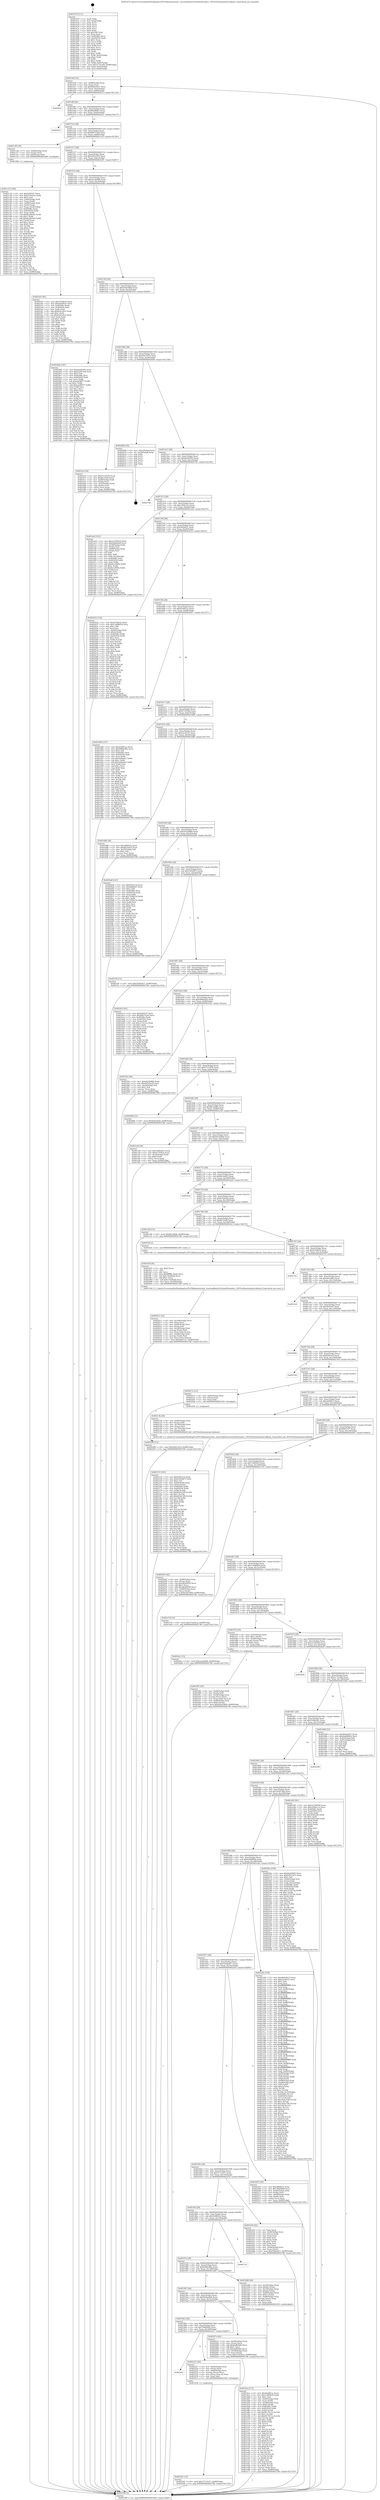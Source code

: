 digraph "0x401470" {
  label = "0x401470 (/mnt/c/Users/mathe/Desktop/tcc/POCII/binaries/extr_reactosdllwin32riched20reader.c_RTFSetDestinationCallback_Final-ollvm.out::main(0))"
  labelloc = "t"
  node[shape=record]

  Entry [label="",width=0.3,height=0.3,shape=circle,fillcolor=black,style=filled]
  "0x4014df" [label="{
     0x4014df [32]\l
     | [instrs]\l
     &nbsp;&nbsp;0x4014df \<+6\>: mov -0x98(%rbp),%eax\l
     &nbsp;&nbsp;0x4014e5 \<+2\>: mov %eax,%ecx\l
     &nbsp;&nbsp;0x4014e7 \<+6\>: sub $0x8b9e4027,%ecx\l
     &nbsp;&nbsp;0x4014ed \<+6\>: mov %eax,-0xac(%rbp)\l
     &nbsp;&nbsp;0x4014f3 \<+6\>: mov %ecx,-0xb0(%rbp)\l
     &nbsp;&nbsp;0x4014f9 \<+6\>: je 000000000040261f \<main+0x11af\>\l
  }"]
  "0x40261f" [label="{
     0x40261f\l
  }", style=dashed]
  "0x4014ff" [label="{
     0x4014ff [28]\l
     | [instrs]\l
     &nbsp;&nbsp;0x4014ff \<+5\>: jmp 0000000000401504 \<main+0x94\>\l
     &nbsp;&nbsp;0x401504 \<+6\>: mov -0xac(%rbp),%eax\l
     &nbsp;&nbsp;0x40150a \<+5\>: sub $0x8d28fd47,%eax\l
     &nbsp;&nbsp;0x40150f \<+6\>: mov %eax,-0xb4(%rbp)\l
     &nbsp;&nbsp;0x401515 \<+6\>: je 00000000004022a7 \<main+0xe37\>\l
  }"]
  Exit [label="",width=0.3,height=0.3,shape=circle,fillcolor=black,style=filled,peripheries=2]
  "0x4022a7" [label="{
     0x4022a7\l
  }", style=dashed]
  "0x40151b" [label="{
     0x40151b [28]\l
     | [instrs]\l
     &nbsp;&nbsp;0x40151b \<+5\>: jmp 0000000000401520 \<main+0xb0\>\l
     &nbsp;&nbsp;0x401520 \<+6\>: mov -0xac(%rbp),%eax\l
     &nbsp;&nbsp;0x401526 \<+5\>: sub $0x8d8752a9,%eax\l
     &nbsp;&nbsp;0x40152b \<+6\>: mov %eax,-0xb8(%rbp)\l
     &nbsp;&nbsp;0x401531 \<+6\>: je 0000000000401c20 \<main+0x7b0\>\l
  }"]
  "0x402289" [label="{
     0x402289 [15]\l
     | [instrs]\l
     &nbsp;&nbsp;0x402289 \<+10\>: movl $0xa945c419,-0x98(%rbp)\l
     &nbsp;&nbsp;0x402293 \<+5\>: jmp 0000000000402786 \<main+0x1316\>\l
  }"]
  "0x401c20" [label="{
     0x401c20 [19]\l
     | [instrs]\l
     &nbsp;&nbsp;0x401c20 \<+7\>: mov -0x88(%rbp),%rax\l
     &nbsp;&nbsp;0x401c27 \<+3\>: mov (%rax),%rax\l
     &nbsp;&nbsp;0x401c2a \<+4\>: mov 0x8(%rax),%rdi\l
     &nbsp;&nbsp;0x401c2e \<+5\>: call 0000000000401060 \<atoi@plt\>\l
     | [calls]\l
     &nbsp;&nbsp;0x401060 \{1\} (unknown)\l
  }"]
  "0x401537" [label="{
     0x401537 [28]\l
     | [instrs]\l
     &nbsp;&nbsp;0x401537 \<+5\>: jmp 000000000040153c \<main+0xcc\>\l
     &nbsp;&nbsp;0x40153c \<+6\>: mov -0xac(%rbp),%eax\l
     &nbsp;&nbsp;0x401542 \<+5\>: sub $0xa945c419,%eax\l
     &nbsp;&nbsp;0x401547 \<+6\>: mov %eax,-0xbc(%rbp)\l
     &nbsp;&nbsp;0x40154d \<+6\>: je 00000000004023d7 \<main+0xf67\>\l
  }"]
  "0x402241" [label="{
     0x402241 [15]\l
     | [instrs]\l
     &nbsp;&nbsp;0x402241 \<+10\>: movl $0x577c3e57,-0x98(%rbp)\l
     &nbsp;&nbsp;0x40224b \<+5\>: jmp 0000000000402786 \<main+0x1316\>\l
  }"]
  "0x4023d7" [label="{
     0x4023d7 [91]\l
     | [instrs]\l
     &nbsp;&nbsp;0x4023d7 \<+5\>: mov $0x476d61b,%eax\l
     &nbsp;&nbsp;0x4023dc \<+5\>: mov $0xc8ef4431,%ecx\l
     &nbsp;&nbsp;0x4023e1 \<+7\>: mov 0x40506c,%edx\l
     &nbsp;&nbsp;0x4023e8 \<+7\>: mov 0x405054,%esi\l
     &nbsp;&nbsp;0x4023ef \<+2\>: mov %edx,%edi\l
     &nbsp;&nbsp;0x4023f1 \<+6\>: add $0x8cb1a0c5,%edi\l
     &nbsp;&nbsp;0x4023f7 \<+3\>: sub $0x1,%edi\l
     &nbsp;&nbsp;0x4023fa \<+6\>: sub $0x8cb1a0c5,%edi\l
     &nbsp;&nbsp;0x402400 \<+3\>: imul %edi,%edx\l
     &nbsp;&nbsp;0x402403 \<+3\>: and $0x1,%edx\l
     &nbsp;&nbsp;0x402406 \<+3\>: cmp $0x0,%edx\l
     &nbsp;&nbsp;0x402409 \<+4\>: sete %r8b\l
     &nbsp;&nbsp;0x40240d \<+3\>: cmp $0xa,%esi\l
     &nbsp;&nbsp;0x402410 \<+4\>: setl %r9b\l
     &nbsp;&nbsp;0x402414 \<+3\>: mov %r8b,%r10b\l
     &nbsp;&nbsp;0x402417 \<+3\>: and %r9b,%r10b\l
     &nbsp;&nbsp;0x40241a \<+3\>: xor %r9b,%r8b\l
     &nbsp;&nbsp;0x40241d \<+3\>: or %r8b,%r10b\l
     &nbsp;&nbsp;0x402420 \<+4\>: test $0x1,%r10b\l
     &nbsp;&nbsp;0x402424 \<+3\>: cmovne %ecx,%eax\l
     &nbsp;&nbsp;0x402427 \<+6\>: mov %eax,-0x98(%rbp)\l
     &nbsp;&nbsp;0x40242d \<+5\>: jmp 0000000000402786 \<main+0x1316\>\l
  }"]
  "0x401553" [label="{
     0x401553 [28]\l
     | [instrs]\l
     &nbsp;&nbsp;0x401553 \<+5\>: jmp 0000000000401558 \<main+0xe8\>\l
     &nbsp;&nbsp;0x401558 \<+6\>: mov -0xac(%rbp),%eax\l
     &nbsp;&nbsp;0x40155e \<+5\>: sub $0xacada084,%eax\l
     &nbsp;&nbsp;0x401563 \<+6\>: mov %eax,-0xc0(%rbp)\l
     &nbsp;&nbsp;0x401569 \<+6\>: je 00000000004024db \<main+0x106b\>\l
  }"]
  "0x4019cf" [label="{
     0x4019cf\l
  }", style=dashed]
  "0x4024db" [label="{
     0x4024db [147]\l
     | [instrs]\l
     &nbsp;&nbsp;0x4024db \<+5\>: mov $0xbba950f3,%eax\l
     &nbsp;&nbsp;0x4024e0 \<+5\>: mov $0x3a397eb4,%ecx\l
     &nbsp;&nbsp;0x4024e5 \<+2\>: mov $0x1,%dl\l
     &nbsp;&nbsp;0x4024e7 \<+7\>: mov 0x40506c,%esi\l
     &nbsp;&nbsp;0x4024ee \<+7\>: mov 0x405054,%edi\l
     &nbsp;&nbsp;0x4024f5 \<+3\>: mov %esi,%r8d\l
     &nbsp;&nbsp;0x4024f8 \<+7\>: sub $0xaae98f77,%r8d\l
     &nbsp;&nbsp;0x4024ff \<+4\>: sub $0x1,%r8d\l
     &nbsp;&nbsp;0x402503 \<+7\>: add $0xaae98f77,%r8d\l
     &nbsp;&nbsp;0x40250a \<+4\>: imul %r8d,%esi\l
     &nbsp;&nbsp;0x40250e \<+3\>: and $0x1,%esi\l
     &nbsp;&nbsp;0x402511 \<+3\>: cmp $0x0,%esi\l
     &nbsp;&nbsp;0x402514 \<+4\>: sete %r9b\l
     &nbsp;&nbsp;0x402518 \<+3\>: cmp $0xa,%edi\l
     &nbsp;&nbsp;0x40251b \<+4\>: setl %r10b\l
     &nbsp;&nbsp;0x40251f \<+3\>: mov %r9b,%r11b\l
     &nbsp;&nbsp;0x402522 \<+4\>: xor $0xff,%r11b\l
     &nbsp;&nbsp;0x402526 \<+3\>: mov %r10b,%bl\l
     &nbsp;&nbsp;0x402529 \<+3\>: xor $0xff,%bl\l
     &nbsp;&nbsp;0x40252c \<+3\>: xor $0x1,%dl\l
     &nbsp;&nbsp;0x40252f \<+3\>: mov %r11b,%r14b\l
     &nbsp;&nbsp;0x402532 \<+4\>: and $0xff,%r14b\l
     &nbsp;&nbsp;0x402536 \<+3\>: and %dl,%r9b\l
     &nbsp;&nbsp;0x402539 \<+3\>: mov %bl,%r15b\l
     &nbsp;&nbsp;0x40253c \<+4\>: and $0xff,%r15b\l
     &nbsp;&nbsp;0x402540 \<+3\>: and %dl,%r10b\l
     &nbsp;&nbsp;0x402543 \<+3\>: or %r9b,%r14b\l
     &nbsp;&nbsp;0x402546 \<+3\>: or %r10b,%r15b\l
     &nbsp;&nbsp;0x402549 \<+3\>: xor %r15b,%r14b\l
     &nbsp;&nbsp;0x40254c \<+3\>: or %bl,%r11b\l
     &nbsp;&nbsp;0x40254f \<+4\>: xor $0xff,%r11b\l
     &nbsp;&nbsp;0x402553 \<+3\>: or $0x1,%dl\l
     &nbsp;&nbsp;0x402556 \<+3\>: and %dl,%r11b\l
     &nbsp;&nbsp;0x402559 \<+3\>: or %r11b,%r14b\l
     &nbsp;&nbsp;0x40255c \<+4\>: test $0x1,%r14b\l
     &nbsp;&nbsp;0x402560 \<+3\>: cmovne %ecx,%eax\l
     &nbsp;&nbsp;0x402563 \<+6\>: mov %eax,-0x98(%rbp)\l
     &nbsp;&nbsp;0x402569 \<+5\>: jmp 0000000000402786 \<main+0x1316\>\l
  }"]
  "0x40156f" [label="{
     0x40156f [28]\l
     | [instrs]\l
     &nbsp;&nbsp;0x40156f \<+5\>: jmp 0000000000401574 \<main+0x104\>\l
     &nbsp;&nbsp;0x401574 \<+6\>: mov -0xac(%rbp),%eax\l
     &nbsp;&nbsp;0x40157a \<+5\>: sub $0xb3be580d,%eax\l
     &nbsp;&nbsp;0x40157f \<+6\>: mov %eax,-0xc4(%rbp)\l
     &nbsp;&nbsp;0x401585 \<+6\>: je 0000000000401fc0 \<main+0xb50\>\l
  }"]
  "0x402227" [label="{
     0x402227 [26]\l
     | [instrs]\l
     &nbsp;&nbsp;0x402227 \<+4\>: mov -0x60(%rbp),%rax\l
     &nbsp;&nbsp;0x40222b \<+3\>: mov (%rax),%rax\l
     &nbsp;&nbsp;0x40222e \<+4\>: mov -0x40(%rbp),%rcx\l
     &nbsp;&nbsp;0x402232 \<+3\>: movslq (%rcx),%rcx\l
     &nbsp;&nbsp;0x402235 \<+4\>: mov (%rax,%rcx,8),%rax\l
     &nbsp;&nbsp;0x402239 \<+3\>: mov %rax,%rdi\l
     &nbsp;&nbsp;0x40223c \<+5\>: call 0000000000401030 \<free@plt\>\l
     | [calls]\l
     &nbsp;&nbsp;0x401030 \{1\} (unknown)\l
  }"]
  "0x401fc0" [label="{
     0x401fc0 [36]\l
     | [instrs]\l
     &nbsp;&nbsp;0x401fc0 \<+5\>: mov $0xf737e978,%eax\l
     &nbsp;&nbsp;0x401fc5 \<+5\>: mov $0xffe745f0,%ecx\l
     &nbsp;&nbsp;0x401fca \<+4\>: mov -0x48(%rbp),%rdx\l
     &nbsp;&nbsp;0x401fce \<+2\>: mov (%rdx),%esi\l
     &nbsp;&nbsp;0x401fd0 \<+4\>: mov -0x50(%rbp),%rdx\l
     &nbsp;&nbsp;0x401fd4 \<+2\>: cmp (%rdx),%esi\l
     &nbsp;&nbsp;0x401fd6 \<+3\>: cmovl %ecx,%eax\l
     &nbsp;&nbsp;0x401fd9 \<+6\>: mov %eax,-0x98(%rbp)\l
     &nbsp;&nbsp;0x401fdf \<+5\>: jmp 0000000000402786 \<main+0x1316\>\l
  }"]
  "0x40158b" [label="{
     0x40158b [28]\l
     | [instrs]\l
     &nbsp;&nbsp;0x40158b \<+5\>: jmp 0000000000401590 \<main+0x120\>\l
     &nbsp;&nbsp;0x401590 \<+6\>: mov -0xac(%rbp),%eax\l
     &nbsp;&nbsp;0x401596 \<+5\>: sub $0xb5b72d7e,%eax\l
     &nbsp;&nbsp;0x40159b \<+6\>: mov %eax,-0xc8(%rbp)\l
     &nbsp;&nbsp;0x4015a1 \<+6\>: je 000000000040260d \<main+0x119d\>\l
  }"]
  "0x402153" [label="{
     0x402153 [161]\l
     | [instrs]\l
     &nbsp;&nbsp;0x402153 \<+5\>: mov $0x6281ecb,%edx\l
     &nbsp;&nbsp;0x402158 \<+5\>: mov $0xe5d5db73,%esi\l
     &nbsp;&nbsp;0x40215d \<+2\>: mov $0x1,%cl\l
     &nbsp;&nbsp;0x40215f \<+4\>: mov -0x40(%rbp),%rax\l
     &nbsp;&nbsp;0x402163 \<+6\>: movl $0x0,(%rax)\l
     &nbsp;&nbsp;0x402169 \<+8\>: mov 0x40506c,%r8d\l
     &nbsp;&nbsp;0x402171 \<+8\>: mov 0x405054,%r9d\l
     &nbsp;&nbsp;0x402179 \<+3\>: mov %r8d,%r10d\l
     &nbsp;&nbsp;0x40217c \<+7\>: sub $0xb02b15f9,%r10d\l
     &nbsp;&nbsp;0x402183 \<+4\>: sub $0x1,%r10d\l
     &nbsp;&nbsp;0x402187 \<+7\>: add $0xb02b15f9,%r10d\l
     &nbsp;&nbsp;0x40218e \<+4\>: imul %r10d,%r8d\l
     &nbsp;&nbsp;0x402192 \<+4\>: and $0x1,%r8d\l
     &nbsp;&nbsp;0x402196 \<+4\>: cmp $0x0,%r8d\l
     &nbsp;&nbsp;0x40219a \<+4\>: sete %r11b\l
     &nbsp;&nbsp;0x40219e \<+4\>: cmp $0xa,%r9d\l
     &nbsp;&nbsp;0x4021a2 \<+3\>: setl %bl\l
     &nbsp;&nbsp;0x4021a5 \<+3\>: mov %r11b,%r14b\l
     &nbsp;&nbsp;0x4021a8 \<+4\>: xor $0xff,%r14b\l
     &nbsp;&nbsp;0x4021ac \<+3\>: mov %bl,%r15b\l
     &nbsp;&nbsp;0x4021af \<+4\>: xor $0xff,%r15b\l
     &nbsp;&nbsp;0x4021b3 \<+3\>: xor $0x0,%cl\l
     &nbsp;&nbsp;0x4021b6 \<+3\>: mov %r14b,%r12b\l
     &nbsp;&nbsp;0x4021b9 \<+4\>: and $0x0,%r12b\l
     &nbsp;&nbsp;0x4021bd \<+3\>: and %cl,%r11b\l
     &nbsp;&nbsp;0x4021c0 \<+3\>: mov %r15b,%r13b\l
     &nbsp;&nbsp;0x4021c3 \<+4\>: and $0x0,%r13b\l
     &nbsp;&nbsp;0x4021c7 \<+2\>: and %cl,%bl\l
     &nbsp;&nbsp;0x4021c9 \<+3\>: or %r11b,%r12b\l
     &nbsp;&nbsp;0x4021cc \<+3\>: or %bl,%r13b\l
     &nbsp;&nbsp;0x4021cf \<+3\>: xor %r13b,%r12b\l
     &nbsp;&nbsp;0x4021d2 \<+3\>: or %r15b,%r14b\l
     &nbsp;&nbsp;0x4021d5 \<+4\>: xor $0xff,%r14b\l
     &nbsp;&nbsp;0x4021d9 \<+3\>: or $0x0,%cl\l
     &nbsp;&nbsp;0x4021dc \<+3\>: and %cl,%r14b\l
     &nbsp;&nbsp;0x4021df \<+3\>: or %r14b,%r12b\l
     &nbsp;&nbsp;0x4021e2 \<+4\>: test $0x1,%r12b\l
     &nbsp;&nbsp;0x4021e6 \<+3\>: cmovne %esi,%edx\l
     &nbsp;&nbsp;0x4021e9 \<+6\>: mov %edx,-0x98(%rbp)\l
     &nbsp;&nbsp;0x4021ef \<+5\>: jmp 0000000000402786 \<main+0x1316\>\l
  }"]
  "0x40260d" [label="{
     0x40260d [18]\l
     | [instrs]\l
     &nbsp;&nbsp;0x40260d \<+3\>: mov -0x2c(%rbp),%eax\l
     &nbsp;&nbsp;0x402610 \<+4\>: lea -0x28(%rbp),%rsp\l
     &nbsp;&nbsp;0x402614 \<+1\>: pop %rbx\l
     &nbsp;&nbsp;0x402615 \<+2\>: pop %r12\l
     &nbsp;&nbsp;0x402617 \<+2\>: pop %r13\l
     &nbsp;&nbsp;0x402619 \<+2\>: pop %r14\l
     &nbsp;&nbsp;0x40261b \<+2\>: pop %r15\l
     &nbsp;&nbsp;0x40261d \<+1\>: pop %rbp\l
     &nbsp;&nbsp;0x40261e \<+1\>: ret\l
  }"]
  "0x4015a7" [label="{
     0x4015a7 [28]\l
     | [instrs]\l
     &nbsp;&nbsp;0x4015a7 \<+5\>: jmp 00000000004015ac \<main+0x13c\>\l
     &nbsp;&nbsp;0x4015ac \<+6\>: mov -0xac(%rbp),%eax\l
     &nbsp;&nbsp;0x4015b2 \<+5\>: sub $0xbba950f3,%eax\l
     &nbsp;&nbsp;0x4015b7 \<+6\>: mov %eax,-0xcc(%rbp)\l
     &nbsp;&nbsp;0x4015bd \<+6\>: je 000000000040276e \<main+0x12fe\>\l
  }"]
  "0x4019b3" [label="{
     0x4019b3 [28]\l
     | [instrs]\l
     &nbsp;&nbsp;0x4019b3 \<+5\>: jmp 00000000004019b8 \<main+0x548\>\l
     &nbsp;&nbsp;0x4019b8 \<+6\>: mov -0xac(%rbp),%eax\l
     &nbsp;&nbsp;0x4019be \<+5\>: sub $0x780f49d9,%eax\l
     &nbsp;&nbsp;0x4019c3 \<+6\>: mov %eax,-0x160(%rbp)\l
     &nbsp;&nbsp;0x4019c9 \<+6\>: je 0000000000402227 \<main+0xdb7\>\l
  }"]
  "0x40276e" [label="{
     0x40276e\l
  }", style=dashed]
  "0x4015c3" [label="{
     0x4015c3 [28]\l
     | [instrs]\l
     &nbsp;&nbsp;0x4015c3 \<+5\>: jmp 00000000004015c8 \<main+0x158\>\l
     &nbsp;&nbsp;0x4015c8 \<+6\>: mov -0xac(%rbp),%eax\l
     &nbsp;&nbsp;0x4015ce \<+5\>: sub $0xc268a11a,%eax\l
     &nbsp;&nbsp;0x4015d3 \<+6\>: mov %eax,-0xd0(%rbp)\l
     &nbsp;&nbsp;0x4015d9 \<+6\>: je 0000000000401ee0 \<main+0xa70\>\l
  }"]
  "0x40207e" [label="{
     0x40207e [42]\l
     | [instrs]\l
     &nbsp;&nbsp;0x40207e \<+4\>: mov -0x58(%rbp),%rax\l
     &nbsp;&nbsp;0x402082 \<+2\>: mov (%rax),%ecx\l
     &nbsp;&nbsp;0x402084 \<+6\>: add $0x6af83bf4,%ecx\l
     &nbsp;&nbsp;0x40208a \<+3\>: add $0x1,%ecx\l
     &nbsp;&nbsp;0x40208d \<+6\>: sub $0x6af83bf4,%ecx\l
     &nbsp;&nbsp;0x402093 \<+4\>: mov -0x58(%rbp),%rax\l
     &nbsp;&nbsp;0x402097 \<+2\>: mov %ecx,(%rax)\l
     &nbsp;&nbsp;0x402099 \<+10\>: movl $0x37e42b1a,-0x98(%rbp)\l
     &nbsp;&nbsp;0x4020a3 \<+5\>: jmp 0000000000402786 \<main+0x1316\>\l
  }"]
  "0x401ee0" [label="{
     0x401ee0 [122]\l
     | [instrs]\l
     &nbsp;&nbsp;0x401ee0 \<+5\>: mov $0x2a7495ed,%eax\l
     &nbsp;&nbsp;0x401ee5 \<+5\>: mov $0xe80be6a9,%ecx\l
     &nbsp;&nbsp;0x401eea \<+4\>: mov -0x58(%rbp),%rdx\l
     &nbsp;&nbsp;0x401eee \<+2\>: mov (%rdx),%esi\l
     &nbsp;&nbsp;0x401ef0 \<+4\>: mov -0x68(%rbp),%rdx\l
     &nbsp;&nbsp;0x401ef4 \<+2\>: cmp (%rdx),%esi\l
     &nbsp;&nbsp;0x401ef6 \<+4\>: setl %dil\l
     &nbsp;&nbsp;0x401efa \<+4\>: and $0x1,%dil\l
     &nbsp;&nbsp;0x401efe \<+4\>: mov %dil,-0x2d(%rbp)\l
     &nbsp;&nbsp;0x401f02 \<+7\>: mov 0x40506c,%esi\l
     &nbsp;&nbsp;0x401f09 \<+8\>: mov 0x405054,%r8d\l
     &nbsp;&nbsp;0x401f11 \<+3\>: mov %esi,%r9d\l
     &nbsp;&nbsp;0x401f14 \<+7\>: add $0x8a1c9982,%r9d\l
     &nbsp;&nbsp;0x401f1b \<+4\>: sub $0x1,%r9d\l
     &nbsp;&nbsp;0x401f1f \<+7\>: sub $0x8a1c9982,%r9d\l
     &nbsp;&nbsp;0x401f26 \<+4\>: imul %r9d,%esi\l
     &nbsp;&nbsp;0x401f2a \<+3\>: and $0x1,%esi\l
     &nbsp;&nbsp;0x401f2d \<+3\>: cmp $0x0,%esi\l
     &nbsp;&nbsp;0x401f30 \<+4\>: sete %dil\l
     &nbsp;&nbsp;0x401f34 \<+4\>: cmp $0xa,%r8d\l
     &nbsp;&nbsp;0x401f38 \<+4\>: setl %r10b\l
     &nbsp;&nbsp;0x401f3c \<+3\>: mov %dil,%r11b\l
     &nbsp;&nbsp;0x401f3f \<+3\>: and %r10b,%r11b\l
     &nbsp;&nbsp;0x401f42 \<+3\>: xor %r10b,%dil\l
     &nbsp;&nbsp;0x401f45 \<+3\>: or %dil,%r11b\l
     &nbsp;&nbsp;0x401f48 \<+4\>: test $0x1,%r11b\l
     &nbsp;&nbsp;0x401f4c \<+3\>: cmovne %ecx,%eax\l
     &nbsp;&nbsp;0x401f4f \<+6\>: mov %eax,-0x98(%rbp)\l
     &nbsp;&nbsp;0x401f55 \<+5\>: jmp 0000000000402786 \<main+0x1316\>\l
  }"]
  "0x4015df" [label="{
     0x4015df [28]\l
     | [instrs]\l
     &nbsp;&nbsp;0x4015df \<+5\>: jmp 00000000004015e4 \<main+0x174\>\l
     &nbsp;&nbsp;0x4015e4 \<+6\>: mov -0xac(%rbp),%eax\l
     &nbsp;&nbsp;0x4015ea \<+5\>: sub $0xc8ef4431,%eax\l
     &nbsp;&nbsp;0x4015ef \<+6\>: mov %eax,-0xd4(%rbp)\l
     &nbsp;&nbsp;0x4015f5 \<+6\>: je 0000000000402432 \<main+0xfc2\>\l
  }"]
  "0x402011" [label="{
     0x402011 [52]\l
     | [instrs]\l
     &nbsp;&nbsp;0x402011 \<+6\>: mov -0x164(%rbp),%ecx\l
     &nbsp;&nbsp;0x402017 \<+3\>: imul %eax,%ecx\l
     &nbsp;&nbsp;0x40201a \<+4\>: mov -0x60(%rbp),%rsi\l
     &nbsp;&nbsp;0x40201e \<+3\>: mov (%rsi),%rsi\l
     &nbsp;&nbsp;0x402021 \<+4\>: mov -0x58(%rbp),%rdi\l
     &nbsp;&nbsp;0x402025 \<+3\>: movslq (%rdi),%rdi\l
     &nbsp;&nbsp;0x402028 \<+4\>: mov (%rsi,%rdi,8),%rsi\l
     &nbsp;&nbsp;0x40202c \<+4\>: mov -0x48(%rbp),%rdi\l
     &nbsp;&nbsp;0x402030 \<+3\>: movslq (%rdi),%rdi\l
     &nbsp;&nbsp;0x402033 \<+3\>: mov %ecx,(%rsi,%rdi,4)\l
     &nbsp;&nbsp;0x402036 \<+10\>: movl $0xd9d3727,-0x98(%rbp)\l
     &nbsp;&nbsp;0x402040 \<+5\>: jmp 0000000000402786 \<main+0x1316\>\l
  }"]
  "0x402432" [label="{
     0x402432 [154]\l
     | [instrs]\l
     &nbsp;&nbsp;0x402432 \<+5\>: mov $0x476d61b,%eax\l
     &nbsp;&nbsp;0x402437 \<+5\>: mov $0x13dd6056,%ecx\l
     &nbsp;&nbsp;0x40243c \<+2\>: mov $0x1,%dl\l
     &nbsp;&nbsp;0x40243e \<+2\>: xor %esi,%esi\l
     &nbsp;&nbsp;0x402440 \<+7\>: mov -0x90(%rbp),%rdi\l
     &nbsp;&nbsp;0x402447 \<+6\>: movl $0x0,(%rdi)\l
     &nbsp;&nbsp;0x40244d \<+8\>: mov 0x40506c,%r8d\l
     &nbsp;&nbsp;0x402455 \<+8\>: mov 0x405054,%r9d\l
     &nbsp;&nbsp;0x40245d \<+3\>: sub $0x1,%esi\l
     &nbsp;&nbsp;0x402460 \<+3\>: mov %r8d,%r10d\l
     &nbsp;&nbsp;0x402463 \<+3\>: add %esi,%r10d\l
     &nbsp;&nbsp;0x402466 \<+4\>: imul %r10d,%r8d\l
     &nbsp;&nbsp;0x40246a \<+4\>: and $0x1,%r8d\l
     &nbsp;&nbsp;0x40246e \<+4\>: cmp $0x0,%r8d\l
     &nbsp;&nbsp;0x402472 \<+4\>: sete %r11b\l
     &nbsp;&nbsp;0x402476 \<+4\>: cmp $0xa,%r9d\l
     &nbsp;&nbsp;0x40247a \<+3\>: setl %bl\l
     &nbsp;&nbsp;0x40247d \<+3\>: mov %r11b,%r14b\l
     &nbsp;&nbsp;0x402480 \<+4\>: xor $0xff,%r14b\l
     &nbsp;&nbsp;0x402484 \<+3\>: mov %bl,%r15b\l
     &nbsp;&nbsp;0x402487 \<+4\>: xor $0xff,%r15b\l
     &nbsp;&nbsp;0x40248b \<+3\>: xor $0x1,%dl\l
     &nbsp;&nbsp;0x40248e \<+3\>: mov %r14b,%r12b\l
     &nbsp;&nbsp;0x402491 \<+4\>: and $0xff,%r12b\l
     &nbsp;&nbsp;0x402495 \<+3\>: and %dl,%r11b\l
     &nbsp;&nbsp;0x402498 \<+3\>: mov %r15b,%r13b\l
     &nbsp;&nbsp;0x40249b \<+4\>: and $0xff,%r13b\l
     &nbsp;&nbsp;0x40249f \<+2\>: and %dl,%bl\l
     &nbsp;&nbsp;0x4024a1 \<+3\>: or %r11b,%r12b\l
     &nbsp;&nbsp;0x4024a4 \<+3\>: or %bl,%r13b\l
     &nbsp;&nbsp;0x4024a7 \<+3\>: xor %r13b,%r12b\l
     &nbsp;&nbsp;0x4024aa \<+3\>: or %r15b,%r14b\l
     &nbsp;&nbsp;0x4024ad \<+4\>: xor $0xff,%r14b\l
     &nbsp;&nbsp;0x4024b1 \<+3\>: or $0x1,%dl\l
     &nbsp;&nbsp;0x4024b4 \<+3\>: and %dl,%r14b\l
     &nbsp;&nbsp;0x4024b7 \<+3\>: or %r14b,%r12b\l
     &nbsp;&nbsp;0x4024ba \<+4\>: test $0x1,%r12b\l
     &nbsp;&nbsp;0x4024be \<+3\>: cmovne %ecx,%eax\l
     &nbsp;&nbsp;0x4024c1 \<+6\>: mov %eax,-0x98(%rbp)\l
     &nbsp;&nbsp;0x4024c7 \<+5\>: jmp 0000000000402786 \<main+0x1316\>\l
  }"]
  "0x4015fb" [label="{
     0x4015fb [28]\l
     | [instrs]\l
     &nbsp;&nbsp;0x4015fb \<+5\>: jmp 0000000000401600 \<main+0x190\>\l
     &nbsp;&nbsp;0x401600 \<+6\>: mov -0xac(%rbp),%eax\l
     &nbsp;&nbsp;0x401606 \<+5\>: sub $0xd2a8f1ac,%eax\l
     &nbsp;&nbsp;0x40160b \<+6\>: mov %eax,-0xd8(%rbp)\l
     &nbsp;&nbsp;0x401611 \<+6\>: je 0000000000402697 \<main+0x1227\>\l
  }"]
  "0x401fe9" [label="{
     0x401fe9 [40]\l
     | [instrs]\l
     &nbsp;&nbsp;0x401fe9 \<+5\>: mov $0x2,%ecx\l
     &nbsp;&nbsp;0x401fee \<+1\>: cltd\l
     &nbsp;&nbsp;0x401fef \<+2\>: idiv %ecx\l
     &nbsp;&nbsp;0x401ff1 \<+6\>: imul $0xfffffffe,%edx,%ecx\l
     &nbsp;&nbsp;0x401ff7 \<+6\>: sub $0xc14e6bdd,%ecx\l
     &nbsp;&nbsp;0x401ffd \<+3\>: add $0x1,%ecx\l
     &nbsp;&nbsp;0x402000 \<+6\>: add $0xc14e6bdd,%ecx\l
     &nbsp;&nbsp;0x402006 \<+6\>: mov %ecx,-0x164(%rbp)\l
     &nbsp;&nbsp;0x40200c \<+5\>: call 0000000000401160 \<next_i\>\l
     | [calls]\l
     &nbsp;&nbsp;0x401160 \{1\} (/mnt/c/Users/mathe/Desktop/tcc/POCII/binaries/extr_reactosdllwin32riched20reader.c_RTFSetDestinationCallback_Final-ollvm.out::next_i)\l
  }"]
  "0x402697" [label="{
     0x402697\l
  }", style=dashed]
  "0x401617" [label="{
     0x401617 [28]\l
     | [instrs]\l
     &nbsp;&nbsp;0x401617 \<+5\>: jmp 000000000040161c \<main+0x1ac\>\l
     &nbsp;&nbsp;0x40161c \<+6\>: mov -0xac(%rbp),%eax\l
     &nbsp;&nbsp;0x401622 \<+5\>: sub $0xd7105faa,%eax\l
     &nbsp;&nbsp;0x401627 \<+6\>: mov %eax,-0xdc(%rbp)\l
     &nbsp;&nbsp;0x40162d \<+6\>: je 0000000000401d06 \<main+0x896\>\l
  }"]
  "0x401f95" [label="{
     0x401f95 [43]\l
     | [instrs]\l
     &nbsp;&nbsp;0x401f95 \<+4\>: mov -0x60(%rbp),%rdi\l
     &nbsp;&nbsp;0x401f99 \<+3\>: mov (%rdi),%rdi\l
     &nbsp;&nbsp;0x401f9c \<+4\>: mov -0x58(%rbp),%rcx\l
     &nbsp;&nbsp;0x401fa0 \<+3\>: movslq (%rcx),%rcx\l
     &nbsp;&nbsp;0x401fa3 \<+4\>: mov %rax,(%rdi,%rcx,8)\l
     &nbsp;&nbsp;0x401fa7 \<+4\>: mov -0x48(%rbp),%rax\l
     &nbsp;&nbsp;0x401fab \<+6\>: movl $0x0,(%rax)\l
     &nbsp;&nbsp;0x401fb1 \<+10\>: movl $0xb3be580d,-0x98(%rbp)\l
     &nbsp;&nbsp;0x401fbb \<+5\>: jmp 0000000000402786 \<main+0x1316\>\l
  }"]
  "0x401d06" [label="{
     0x401d06 [147]\l
     | [instrs]\l
     &nbsp;&nbsp;0x401d06 \<+5\>: mov $0xd2a8f1ac,%eax\l
     &nbsp;&nbsp;0x401d0b \<+5\>: mov $0x6980e982,%ecx\l
     &nbsp;&nbsp;0x401d10 \<+2\>: mov $0x1,%dl\l
     &nbsp;&nbsp;0x401d12 \<+7\>: mov 0x40506c,%esi\l
     &nbsp;&nbsp;0x401d19 \<+7\>: mov 0x405054,%edi\l
     &nbsp;&nbsp;0x401d20 \<+3\>: mov %esi,%r8d\l
     &nbsp;&nbsp;0x401d23 \<+7\>: sub $0x5e8faeb1,%r8d\l
     &nbsp;&nbsp;0x401d2a \<+4\>: sub $0x1,%r8d\l
     &nbsp;&nbsp;0x401d2e \<+7\>: add $0x5e8faeb1,%r8d\l
     &nbsp;&nbsp;0x401d35 \<+4\>: imul %r8d,%esi\l
     &nbsp;&nbsp;0x401d39 \<+3\>: and $0x1,%esi\l
     &nbsp;&nbsp;0x401d3c \<+3\>: cmp $0x0,%esi\l
     &nbsp;&nbsp;0x401d3f \<+4\>: sete %r9b\l
     &nbsp;&nbsp;0x401d43 \<+3\>: cmp $0xa,%edi\l
     &nbsp;&nbsp;0x401d46 \<+4\>: setl %r10b\l
     &nbsp;&nbsp;0x401d4a \<+3\>: mov %r9b,%r11b\l
     &nbsp;&nbsp;0x401d4d \<+4\>: xor $0xff,%r11b\l
     &nbsp;&nbsp;0x401d51 \<+3\>: mov %r10b,%bl\l
     &nbsp;&nbsp;0x401d54 \<+3\>: xor $0xff,%bl\l
     &nbsp;&nbsp;0x401d57 \<+3\>: xor $0x0,%dl\l
     &nbsp;&nbsp;0x401d5a \<+3\>: mov %r11b,%r14b\l
     &nbsp;&nbsp;0x401d5d \<+4\>: and $0x0,%r14b\l
     &nbsp;&nbsp;0x401d61 \<+3\>: and %dl,%r9b\l
     &nbsp;&nbsp;0x401d64 \<+3\>: mov %bl,%r15b\l
     &nbsp;&nbsp;0x401d67 \<+4\>: and $0x0,%r15b\l
     &nbsp;&nbsp;0x401d6b \<+3\>: and %dl,%r10b\l
     &nbsp;&nbsp;0x401d6e \<+3\>: or %r9b,%r14b\l
     &nbsp;&nbsp;0x401d71 \<+3\>: or %r10b,%r15b\l
     &nbsp;&nbsp;0x401d74 \<+3\>: xor %r15b,%r14b\l
     &nbsp;&nbsp;0x401d77 \<+3\>: or %bl,%r11b\l
     &nbsp;&nbsp;0x401d7a \<+4\>: xor $0xff,%r11b\l
     &nbsp;&nbsp;0x401d7e \<+3\>: or $0x0,%dl\l
     &nbsp;&nbsp;0x401d81 \<+3\>: and %dl,%r11b\l
     &nbsp;&nbsp;0x401d84 \<+3\>: or %r11b,%r14b\l
     &nbsp;&nbsp;0x401d87 \<+4\>: test $0x1,%r14b\l
     &nbsp;&nbsp;0x401d8b \<+3\>: cmovne %ecx,%eax\l
     &nbsp;&nbsp;0x401d8e \<+6\>: mov %eax,-0x98(%rbp)\l
     &nbsp;&nbsp;0x401d94 \<+5\>: jmp 0000000000402786 \<main+0x1316\>\l
  }"]
  "0x401633" [label="{
     0x401633 [28]\l
     | [instrs]\l
     &nbsp;&nbsp;0x401633 \<+5\>: jmp 0000000000401638 \<main+0x1c8\>\l
     &nbsp;&nbsp;0x401638 \<+6\>: mov -0xac(%rbp),%eax\l
     &nbsp;&nbsp;0x40163e \<+5\>: sub $0xe2e3fc51,%eax\l
     &nbsp;&nbsp;0x401643 \<+6\>: mov %eax,-0xe0(%rbp)\l
     &nbsp;&nbsp;0x401649 \<+6\>: je 0000000000401b86 \<main+0x716\>\l
  }"]
  "0x401dca" [label="{
     0x401dca [172]\l
     | [instrs]\l
     &nbsp;&nbsp;0x401dca \<+5\>: mov $0xd2a8f1ac,%ecx\l
     &nbsp;&nbsp;0x401dcf \<+5\>: mov $0x118f9419,%edx\l
     &nbsp;&nbsp;0x401dd4 \<+3\>: mov $0x1,%sil\l
     &nbsp;&nbsp;0x401dd7 \<+4\>: mov -0x60(%rbp),%rdi\l
     &nbsp;&nbsp;0x401ddb \<+3\>: mov %rax,(%rdi)\l
     &nbsp;&nbsp;0x401dde \<+4\>: mov -0x58(%rbp),%rax\l
     &nbsp;&nbsp;0x401de2 \<+6\>: movl $0x0,(%rax)\l
     &nbsp;&nbsp;0x401de8 \<+8\>: mov 0x40506c,%r8d\l
     &nbsp;&nbsp;0x401df0 \<+8\>: mov 0x405054,%r9d\l
     &nbsp;&nbsp;0x401df8 \<+3\>: mov %r8d,%r10d\l
     &nbsp;&nbsp;0x401dfb \<+7\>: add $0xf017011a,%r10d\l
     &nbsp;&nbsp;0x401e02 \<+4\>: sub $0x1,%r10d\l
     &nbsp;&nbsp;0x401e06 \<+7\>: sub $0xf017011a,%r10d\l
     &nbsp;&nbsp;0x401e0d \<+4\>: imul %r10d,%r8d\l
     &nbsp;&nbsp;0x401e11 \<+4\>: and $0x1,%r8d\l
     &nbsp;&nbsp;0x401e15 \<+4\>: cmp $0x0,%r8d\l
     &nbsp;&nbsp;0x401e19 \<+4\>: sete %r11b\l
     &nbsp;&nbsp;0x401e1d \<+4\>: cmp $0xa,%r9d\l
     &nbsp;&nbsp;0x401e21 \<+3\>: setl %bl\l
     &nbsp;&nbsp;0x401e24 \<+3\>: mov %r11b,%r14b\l
     &nbsp;&nbsp;0x401e27 \<+4\>: xor $0xff,%r14b\l
     &nbsp;&nbsp;0x401e2b \<+3\>: mov %bl,%r15b\l
     &nbsp;&nbsp;0x401e2e \<+4\>: xor $0xff,%r15b\l
     &nbsp;&nbsp;0x401e32 \<+4\>: xor $0x1,%sil\l
     &nbsp;&nbsp;0x401e36 \<+3\>: mov %r14b,%r12b\l
     &nbsp;&nbsp;0x401e39 \<+4\>: and $0xff,%r12b\l
     &nbsp;&nbsp;0x401e3d \<+3\>: and %sil,%r11b\l
     &nbsp;&nbsp;0x401e40 \<+3\>: mov %r15b,%r13b\l
     &nbsp;&nbsp;0x401e43 \<+4\>: and $0xff,%r13b\l
     &nbsp;&nbsp;0x401e47 \<+3\>: and %sil,%bl\l
     &nbsp;&nbsp;0x401e4a \<+3\>: or %r11b,%r12b\l
     &nbsp;&nbsp;0x401e4d \<+3\>: or %bl,%r13b\l
     &nbsp;&nbsp;0x401e50 \<+3\>: xor %r13b,%r12b\l
     &nbsp;&nbsp;0x401e53 \<+3\>: or %r15b,%r14b\l
     &nbsp;&nbsp;0x401e56 \<+4\>: xor $0xff,%r14b\l
     &nbsp;&nbsp;0x401e5a \<+4\>: or $0x1,%sil\l
     &nbsp;&nbsp;0x401e5e \<+3\>: and %sil,%r14b\l
     &nbsp;&nbsp;0x401e61 \<+3\>: or %r14b,%r12b\l
     &nbsp;&nbsp;0x401e64 \<+4\>: test $0x1,%r12b\l
     &nbsp;&nbsp;0x401e68 \<+3\>: cmovne %edx,%ecx\l
     &nbsp;&nbsp;0x401e6b \<+6\>: mov %ecx,-0x98(%rbp)\l
     &nbsp;&nbsp;0x401e71 \<+5\>: jmp 0000000000402786 \<main+0x1316\>\l
  }"]
  "0x401b86" [label="{
     0x401b86 [30]\l
     | [instrs]\l
     &nbsp;&nbsp;0x401b86 \<+5\>: mov $0xe6fb65fa,%eax\l
     &nbsp;&nbsp;0x401b8b \<+5\>: mov $0xfdccbd23,%ecx\l
     &nbsp;&nbsp;0x401b90 \<+3\>: mov -0x35(%rbp),%dl\l
     &nbsp;&nbsp;0x401b93 \<+3\>: test $0x1,%dl\l
     &nbsp;&nbsp;0x401b96 \<+3\>: cmovne %ecx,%eax\l
     &nbsp;&nbsp;0x401b99 \<+6\>: mov %eax,-0x98(%rbp)\l
     &nbsp;&nbsp;0x401b9f \<+5\>: jmp 0000000000402786 \<main+0x1316\>\l
  }"]
  "0x40164f" [label="{
     0x40164f [28]\l
     | [instrs]\l
     &nbsp;&nbsp;0x40164f \<+5\>: jmp 0000000000401654 \<main+0x1e4\>\l
     &nbsp;&nbsp;0x401654 \<+6\>: mov -0xac(%rbp),%eax\l
     &nbsp;&nbsp;0x40165a \<+5\>: sub $0xe423b869,%eax\l
     &nbsp;&nbsp;0x40165f \<+6\>: mov %eax,-0xe4(%rbp)\l
     &nbsp;&nbsp;0x401665 \<+6\>: je 00000000004020a8 \<main+0xc38\>\l
  }"]
  "0x401997" [label="{
     0x401997 [28]\l
     | [instrs]\l
     &nbsp;&nbsp;0x401997 \<+5\>: jmp 000000000040199c \<main+0x52c\>\l
     &nbsp;&nbsp;0x40199c \<+6\>: mov -0xac(%rbp),%eax\l
     &nbsp;&nbsp;0x4019a2 \<+5\>: sub $0x6e8aa8a6,%eax\l
     &nbsp;&nbsp;0x4019a7 \<+6\>: mov %eax,-0x15c(%rbp)\l
     &nbsp;&nbsp;0x4019ad \<+6\>: je 000000000040207e \<main+0xc0e\>\l
  }"]
  "0x4020a8" [label="{
     0x4020a8 [147]\l
     | [instrs]\l
     &nbsp;&nbsp;0x4020a8 \<+5\>: mov $0x6281ecb,%eax\l
     &nbsp;&nbsp;0x4020ad \<+5\>: mov $0xabb66a7,%ecx\l
     &nbsp;&nbsp;0x4020b2 \<+2\>: mov $0x1,%dl\l
     &nbsp;&nbsp;0x4020b4 \<+7\>: mov 0x40506c,%esi\l
     &nbsp;&nbsp;0x4020bb \<+7\>: mov 0x405054,%edi\l
     &nbsp;&nbsp;0x4020c2 \<+3\>: mov %esi,%r8d\l
     &nbsp;&nbsp;0x4020c5 \<+7\>: add $0x7508fc1b,%r8d\l
     &nbsp;&nbsp;0x4020cc \<+4\>: sub $0x1,%r8d\l
     &nbsp;&nbsp;0x4020d0 \<+7\>: sub $0x7508fc1b,%r8d\l
     &nbsp;&nbsp;0x4020d7 \<+4\>: imul %r8d,%esi\l
     &nbsp;&nbsp;0x4020db \<+3\>: and $0x1,%esi\l
     &nbsp;&nbsp;0x4020de \<+3\>: cmp $0x0,%esi\l
     &nbsp;&nbsp;0x4020e1 \<+4\>: sete %r9b\l
     &nbsp;&nbsp;0x4020e5 \<+3\>: cmp $0xa,%edi\l
     &nbsp;&nbsp;0x4020e8 \<+4\>: setl %r10b\l
     &nbsp;&nbsp;0x4020ec \<+3\>: mov %r9b,%r11b\l
     &nbsp;&nbsp;0x4020ef \<+4\>: xor $0xff,%r11b\l
     &nbsp;&nbsp;0x4020f3 \<+3\>: mov %r10b,%bl\l
     &nbsp;&nbsp;0x4020f6 \<+3\>: xor $0xff,%bl\l
     &nbsp;&nbsp;0x4020f9 \<+3\>: xor $0x1,%dl\l
     &nbsp;&nbsp;0x4020fc \<+3\>: mov %r11b,%r14b\l
     &nbsp;&nbsp;0x4020ff \<+4\>: and $0xff,%r14b\l
     &nbsp;&nbsp;0x402103 \<+3\>: and %dl,%r9b\l
     &nbsp;&nbsp;0x402106 \<+3\>: mov %bl,%r15b\l
     &nbsp;&nbsp;0x402109 \<+4\>: and $0xff,%r15b\l
     &nbsp;&nbsp;0x40210d \<+3\>: and %dl,%r10b\l
     &nbsp;&nbsp;0x402110 \<+3\>: or %r9b,%r14b\l
     &nbsp;&nbsp;0x402113 \<+3\>: or %r10b,%r15b\l
     &nbsp;&nbsp;0x402116 \<+3\>: xor %r15b,%r14b\l
     &nbsp;&nbsp;0x402119 \<+3\>: or %bl,%r11b\l
     &nbsp;&nbsp;0x40211c \<+4\>: xor $0xff,%r11b\l
     &nbsp;&nbsp;0x402120 \<+3\>: or $0x1,%dl\l
     &nbsp;&nbsp;0x402123 \<+3\>: and %dl,%r11b\l
     &nbsp;&nbsp;0x402126 \<+3\>: or %r11b,%r14b\l
     &nbsp;&nbsp;0x402129 \<+4\>: test $0x1,%r14b\l
     &nbsp;&nbsp;0x40212d \<+3\>: cmovne %ecx,%eax\l
     &nbsp;&nbsp;0x402130 \<+6\>: mov %eax,-0x98(%rbp)\l
     &nbsp;&nbsp;0x402136 \<+5\>: jmp 0000000000402786 \<main+0x1316\>\l
  }"]
  "0x40166b" [label="{
     0x40166b [28]\l
     | [instrs]\l
     &nbsp;&nbsp;0x40166b \<+5\>: jmp 0000000000401670 \<main+0x200\>\l
     &nbsp;&nbsp;0x401670 \<+6\>: mov -0xac(%rbp),%eax\l
     &nbsp;&nbsp;0x401676 \<+5\>: sub $0xe5d5db73,%eax\l
     &nbsp;&nbsp;0x40167b \<+6\>: mov %eax,-0xe8(%rbp)\l
     &nbsp;&nbsp;0x401681 \<+6\>: je 00000000004021f4 \<main+0xd84\>\l
  }"]
  "0x401d99" [label="{
     0x401d99 [49]\l
     | [instrs]\l
     &nbsp;&nbsp;0x401d99 \<+4\>: mov -0x78(%rbp),%rax\l
     &nbsp;&nbsp;0x401d9d \<+6\>: movl $0x64,(%rax)\l
     &nbsp;&nbsp;0x401da3 \<+4\>: mov -0x70(%rbp),%rax\l
     &nbsp;&nbsp;0x401da7 \<+6\>: movl $0x64,(%rax)\l
     &nbsp;&nbsp;0x401dad \<+4\>: mov -0x68(%rbp),%rax\l
     &nbsp;&nbsp;0x401db1 \<+6\>: movl $0x1,(%rax)\l
     &nbsp;&nbsp;0x401db7 \<+4\>: mov -0x68(%rbp),%rax\l
     &nbsp;&nbsp;0x401dbb \<+3\>: movslq (%rax),%rax\l
     &nbsp;&nbsp;0x401dbe \<+4\>: shl $0x3,%rax\l
     &nbsp;&nbsp;0x401dc2 \<+3\>: mov %rax,%rdi\l
     &nbsp;&nbsp;0x401dc5 \<+5\>: call 0000000000401050 \<malloc@plt\>\l
     | [calls]\l
     &nbsp;&nbsp;0x401050 \{1\} (unknown)\l
  }"]
  "0x4021f4" [label="{
     0x4021f4 [15]\l
     | [instrs]\l
     &nbsp;&nbsp;0x4021f4 \<+10\>: movl $0x5266ad17,-0x98(%rbp)\l
     &nbsp;&nbsp;0x4021fe \<+5\>: jmp 0000000000402786 \<main+0x1316\>\l
  }"]
  "0x401687" [label="{
     0x401687 [28]\l
     | [instrs]\l
     &nbsp;&nbsp;0x401687 \<+5\>: jmp 000000000040168c \<main+0x21c\>\l
     &nbsp;&nbsp;0x40168c \<+6\>: mov -0xac(%rbp),%eax\l
     &nbsp;&nbsp;0x401692 \<+5\>: sub $0xe6fb65fa,%eax\l
     &nbsp;&nbsp;0x401697 \<+6\>: mov %eax,-0xec(%rbp)\l
     &nbsp;&nbsp;0x40169d \<+6\>: je 0000000000401bc5 \<main+0x755\>\l
  }"]
  "0x40197b" [label="{
     0x40197b [28]\l
     | [instrs]\l
     &nbsp;&nbsp;0x40197b \<+5\>: jmp 0000000000401980 \<main+0x510\>\l
     &nbsp;&nbsp;0x401980 \<+6\>: mov -0xac(%rbp),%eax\l
     &nbsp;&nbsp;0x401986 \<+5\>: sub $0x6980e982,%eax\l
     &nbsp;&nbsp;0x40198b \<+6\>: mov %eax,-0x158(%rbp)\l
     &nbsp;&nbsp;0x401991 \<+6\>: je 0000000000401d99 \<main+0x929\>\l
  }"]
  "0x401bc5" [label="{
     0x401bc5 [91]\l
     | [instrs]\l
     &nbsp;&nbsp;0x401bc5 \<+5\>: mov $0x5b5f167,%eax\l
     &nbsp;&nbsp;0x401bca \<+5\>: mov $0x8d8752a9,%ecx\l
     &nbsp;&nbsp;0x401bcf \<+7\>: mov 0x40506c,%edx\l
     &nbsp;&nbsp;0x401bd6 \<+7\>: mov 0x405054,%esi\l
     &nbsp;&nbsp;0x401bdd \<+2\>: mov %edx,%edi\l
     &nbsp;&nbsp;0x401bdf \<+6\>: sub $0xc172e1ca,%edi\l
     &nbsp;&nbsp;0x401be5 \<+3\>: sub $0x1,%edi\l
     &nbsp;&nbsp;0x401be8 \<+6\>: add $0xc172e1ca,%edi\l
     &nbsp;&nbsp;0x401bee \<+3\>: imul %edi,%edx\l
     &nbsp;&nbsp;0x401bf1 \<+3\>: and $0x1,%edx\l
     &nbsp;&nbsp;0x401bf4 \<+3\>: cmp $0x0,%edx\l
     &nbsp;&nbsp;0x401bf7 \<+4\>: sete %r8b\l
     &nbsp;&nbsp;0x401bfb \<+3\>: cmp $0xa,%esi\l
     &nbsp;&nbsp;0x401bfe \<+4\>: setl %r9b\l
     &nbsp;&nbsp;0x401c02 \<+3\>: mov %r8b,%r10b\l
     &nbsp;&nbsp;0x401c05 \<+3\>: and %r9b,%r10b\l
     &nbsp;&nbsp;0x401c08 \<+3\>: xor %r9b,%r8b\l
     &nbsp;&nbsp;0x401c0b \<+3\>: or %r8b,%r10b\l
     &nbsp;&nbsp;0x401c0e \<+4\>: test $0x1,%r10b\l
     &nbsp;&nbsp;0x401c12 \<+3\>: cmovne %ecx,%eax\l
     &nbsp;&nbsp;0x401c15 \<+6\>: mov %eax,-0x98(%rbp)\l
     &nbsp;&nbsp;0x401c1b \<+5\>: jmp 0000000000402786 \<main+0x1316\>\l
  }"]
  "0x4016a3" [label="{
     0x4016a3 [28]\l
     | [instrs]\l
     &nbsp;&nbsp;0x4016a3 \<+5\>: jmp 00000000004016a8 \<main+0x238\>\l
     &nbsp;&nbsp;0x4016a8 \<+6\>: mov -0xac(%rbp),%eax\l
     &nbsp;&nbsp;0x4016ae \<+5\>: sub $0xe80be6a9,%eax\l
     &nbsp;&nbsp;0x4016b3 \<+6\>: mov %eax,-0xf0(%rbp)\l
     &nbsp;&nbsp;0x4016b9 \<+6\>: je 0000000000401f5a \<main+0xaea\>\l
  }"]
  "0x40273e" [label="{
     0x40273e\l
  }", style=dashed]
  "0x401f5a" [label="{
     0x401f5a [30]\l
     | [instrs]\l
     &nbsp;&nbsp;0x401f5a \<+5\>: mov $0xe423b869,%eax\l
     &nbsp;&nbsp;0x401f5f \<+5\>: mov $0x26519e29,%ecx\l
     &nbsp;&nbsp;0x401f64 \<+3\>: mov -0x2d(%rbp),%dl\l
     &nbsp;&nbsp;0x401f67 \<+3\>: test $0x1,%dl\l
     &nbsp;&nbsp;0x401f6a \<+3\>: cmovne %ecx,%eax\l
     &nbsp;&nbsp;0x401f6d \<+6\>: mov %eax,-0x98(%rbp)\l
     &nbsp;&nbsp;0x401f73 \<+5\>: jmp 0000000000402786 \<main+0x1316\>\l
  }"]
  "0x4016bf" [label="{
     0x4016bf [28]\l
     | [instrs]\l
     &nbsp;&nbsp;0x4016bf \<+5\>: jmp 00000000004016c4 \<main+0x254\>\l
     &nbsp;&nbsp;0x4016c4 \<+6\>: mov -0xac(%rbp),%eax\l
     &nbsp;&nbsp;0x4016ca \<+5\>: sub $0xf737e978,%eax\l
     &nbsp;&nbsp;0x4016cf \<+6\>: mov %eax,-0xf4(%rbp)\l
     &nbsp;&nbsp;0x4016d5 \<+6\>: je 000000000040206f \<main+0xbff\>\l
  }"]
  "0x40195f" [label="{
     0x40195f [28]\l
     | [instrs]\l
     &nbsp;&nbsp;0x40195f \<+5\>: jmp 0000000000401964 \<main+0x4f4\>\l
     &nbsp;&nbsp;0x401964 \<+6\>: mov -0xac(%rbp),%eax\l
     &nbsp;&nbsp;0x40196a \<+5\>: sub $0x5e9f85ce,%eax\l
     &nbsp;&nbsp;0x40196f \<+6\>: mov %eax,-0x154(%rbp)\l
     &nbsp;&nbsp;0x401975 \<+6\>: je 000000000040273e \<main+0x12ce\>\l
  }"]
  "0x40206f" [label="{
     0x40206f [15]\l
     | [instrs]\l
     &nbsp;&nbsp;0x40206f \<+10\>: movl $0x6e8aa8a6,-0x98(%rbp)\l
     &nbsp;&nbsp;0x402079 \<+5\>: jmp 0000000000402786 \<main+0x1316\>\l
  }"]
  "0x4016db" [label="{
     0x4016db [28]\l
     | [instrs]\l
     &nbsp;&nbsp;0x4016db \<+5\>: jmp 00000000004016e0 \<main+0x270\>\l
     &nbsp;&nbsp;0x4016e0 \<+6\>: mov -0xac(%rbp),%eax\l
     &nbsp;&nbsp;0x4016e6 \<+5\>: sub $0xf8cc0ddb,%eax\l
     &nbsp;&nbsp;0x4016eb \<+6\>: mov %eax,-0xf8(%rbp)\l
     &nbsp;&nbsp;0x4016f1 \<+6\>: je 0000000000401ce8 \<main+0x878\>\l
  }"]
  "0x402250" [label="{
     0x402250 [42]\l
     | [instrs]\l
     &nbsp;&nbsp;0x402250 \<+2\>: xor %eax,%eax\l
     &nbsp;&nbsp;0x402252 \<+4\>: mov -0x40(%rbp),%rcx\l
     &nbsp;&nbsp;0x402256 \<+2\>: mov (%rcx),%edx\l
     &nbsp;&nbsp;0x402258 \<+2\>: mov %eax,%esi\l
     &nbsp;&nbsp;0x40225a \<+2\>: sub %edx,%esi\l
     &nbsp;&nbsp;0x40225c \<+2\>: mov %eax,%edx\l
     &nbsp;&nbsp;0x40225e \<+3\>: sub $0x1,%edx\l
     &nbsp;&nbsp;0x402261 \<+2\>: add %edx,%esi\l
     &nbsp;&nbsp;0x402263 \<+2\>: sub %esi,%eax\l
     &nbsp;&nbsp;0x402265 \<+4\>: mov -0x40(%rbp),%rcx\l
     &nbsp;&nbsp;0x402269 \<+2\>: mov %eax,(%rcx)\l
     &nbsp;&nbsp;0x40226b \<+10\>: movl $0x5266ad17,-0x98(%rbp)\l
     &nbsp;&nbsp;0x402275 \<+5\>: jmp 0000000000402786 \<main+0x1316\>\l
  }"]
  "0x401ce8" [label="{
     0x401ce8 [30]\l
     | [instrs]\l
     &nbsp;&nbsp;0x401ce8 \<+5\>: mov $0x3186c6d1,%eax\l
     &nbsp;&nbsp;0x401ced \<+5\>: mov $0xd7105faa,%ecx\l
     &nbsp;&nbsp;0x401cf2 \<+3\>: mov -0x34(%rbp),%edx\l
     &nbsp;&nbsp;0x401cf5 \<+3\>: cmp $0x0,%edx\l
     &nbsp;&nbsp;0x401cf8 \<+3\>: cmove %ecx,%eax\l
     &nbsp;&nbsp;0x401cfb \<+6\>: mov %eax,-0x98(%rbp)\l
     &nbsp;&nbsp;0x401d01 \<+5\>: jmp 0000000000402786 \<main+0x1316\>\l
  }"]
  "0x4016f7" [label="{
     0x4016f7 [28]\l
     | [instrs]\l
     &nbsp;&nbsp;0x4016f7 \<+5\>: jmp 00000000004016fc \<main+0x28c\>\l
     &nbsp;&nbsp;0x4016fc \<+6\>: mov -0xac(%rbp),%eax\l
     &nbsp;&nbsp;0x401702 \<+5\>: sub $0xfab140b4,%eax\l
     &nbsp;&nbsp;0x401707 \<+6\>: mov %eax,-0xfc(%rbp)\l
     &nbsp;&nbsp;0x40170d \<+6\>: je 000000000040233a \<main+0xeca\>\l
  }"]
  "0x401943" [label="{
     0x401943 [28]\l
     | [instrs]\l
     &nbsp;&nbsp;0x401943 \<+5\>: jmp 0000000000401948 \<main+0x4d8\>\l
     &nbsp;&nbsp;0x401948 \<+6\>: mov -0xac(%rbp),%eax\l
     &nbsp;&nbsp;0x40194e \<+5\>: sub $0x577c3e57,%eax\l
     &nbsp;&nbsp;0x401953 \<+6\>: mov %eax,-0x150(%rbp)\l
     &nbsp;&nbsp;0x401959 \<+6\>: je 0000000000402250 \<main+0xde0\>\l
  }"]
  "0x40233a" [label="{
     0x40233a\l
  }", style=dashed]
  "0x401713" [label="{
     0x401713 [28]\l
     | [instrs]\l
     &nbsp;&nbsp;0x401713 \<+5\>: jmp 0000000000401718 \<main+0x2a8\>\l
     &nbsp;&nbsp;0x401718 \<+6\>: mov -0xac(%rbp),%eax\l
     &nbsp;&nbsp;0x40171e \<+5\>: sub $0xfdccbd23,%eax\l
     &nbsp;&nbsp;0x401723 \<+6\>: mov %eax,-0x100(%rbp)\l
     &nbsp;&nbsp;0x401729 \<+6\>: je 0000000000401ba4 \<main+0x734\>\l
  }"]
  "0x402203" [label="{
     0x402203 [36]\l
     | [instrs]\l
     &nbsp;&nbsp;0x402203 \<+5\>: mov $0xa968632,%eax\l
     &nbsp;&nbsp;0x402208 \<+5\>: mov $0x780f49d9,%ecx\l
     &nbsp;&nbsp;0x40220d \<+4\>: mov -0x40(%rbp),%rdx\l
     &nbsp;&nbsp;0x402211 \<+2\>: mov (%rdx),%esi\l
     &nbsp;&nbsp;0x402213 \<+4\>: mov -0x68(%rbp),%rdx\l
     &nbsp;&nbsp;0x402217 \<+2\>: cmp (%rdx),%esi\l
     &nbsp;&nbsp;0x402219 \<+3\>: cmovl %ecx,%eax\l
     &nbsp;&nbsp;0x40221c \<+6\>: mov %eax,-0x98(%rbp)\l
     &nbsp;&nbsp;0x402222 \<+5\>: jmp 0000000000402786 \<main+0x1316\>\l
  }"]
  "0x401ba4" [label="{
     0x401ba4\l
  }", style=dashed]
  "0x40172f" [label="{
     0x40172f [28]\l
     | [instrs]\l
     &nbsp;&nbsp;0x40172f \<+5\>: jmp 0000000000401734 \<main+0x2c4\>\l
     &nbsp;&nbsp;0x401734 \<+6\>: mov -0xac(%rbp),%eax\l
     &nbsp;&nbsp;0x40173a \<+5\>: sub $0xfe74d3ea,%eax\l
     &nbsp;&nbsp;0x40173f \<+6\>: mov %eax,-0x104(%rbp)\l
     &nbsp;&nbsp;0x401745 \<+6\>: je 0000000000401cd9 \<main+0x869\>\l
  }"]
  "0x401c33" [label="{
     0x401c33 [166]\l
     | [instrs]\l
     &nbsp;&nbsp;0x401c33 \<+5\>: mov $0x5b5f167,%ecx\l
     &nbsp;&nbsp;0x401c38 \<+5\>: mov $0xfe74d3ea,%edx\l
     &nbsp;&nbsp;0x401c3d \<+3\>: mov $0x1,%sil\l
     &nbsp;&nbsp;0x401c40 \<+4\>: mov -0x80(%rbp),%rdi\l
     &nbsp;&nbsp;0x401c44 \<+2\>: mov %eax,(%rdi)\l
     &nbsp;&nbsp;0x401c46 \<+4\>: mov -0x80(%rbp),%rdi\l
     &nbsp;&nbsp;0x401c4a \<+2\>: mov (%rdi),%eax\l
     &nbsp;&nbsp;0x401c4c \<+3\>: mov %eax,-0x34(%rbp)\l
     &nbsp;&nbsp;0x401c4f \<+7\>: mov 0x40506c,%eax\l
     &nbsp;&nbsp;0x401c56 \<+8\>: mov 0x405054,%r8d\l
     &nbsp;&nbsp;0x401c5e \<+3\>: mov %eax,%r9d\l
     &nbsp;&nbsp;0x401c61 \<+7\>: sub $0x8ca803d5,%r9d\l
     &nbsp;&nbsp;0x401c68 \<+4\>: sub $0x1,%r9d\l
     &nbsp;&nbsp;0x401c6c \<+7\>: add $0x8ca803d5,%r9d\l
     &nbsp;&nbsp;0x401c73 \<+4\>: imul %r9d,%eax\l
     &nbsp;&nbsp;0x401c77 \<+3\>: and $0x1,%eax\l
     &nbsp;&nbsp;0x401c7a \<+3\>: cmp $0x0,%eax\l
     &nbsp;&nbsp;0x401c7d \<+4\>: sete %r10b\l
     &nbsp;&nbsp;0x401c81 \<+4\>: cmp $0xa,%r8d\l
     &nbsp;&nbsp;0x401c85 \<+4\>: setl %r11b\l
     &nbsp;&nbsp;0x401c89 \<+3\>: mov %r10b,%bl\l
     &nbsp;&nbsp;0x401c8c \<+3\>: xor $0xff,%bl\l
     &nbsp;&nbsp;0x401c8f \<+3\>: mov %r11b,%r14b\l
     &nbsp;&nbsp;0x401c92 \<+4\>: xor $0xff,%r14b\l
     &nbsp;&nbsp;0x401c96 \<+4\>: xor $0x0,%sil\l
     &nbsp;&nbsp;0x401c9a \<+3\>: mov %bl,%r15b\l
     &nbsp;&nbsp;0x401c9d \<+4\>: and $0x0,%r15b\l
     &nbsp;&nbsp;0x401ca1 \<+3\>: and %sil,%r10b\l
     &nbsp;&nbsp;0x401ca4 \<+3\>: mov %r14b,%r12b\l
     &nbsp;&nbsp;0x401ca7 \<+4\>: and $0x0,%r12b\l
     &nbsp;&nbsp;0x401cab \<+3\>: and %sil,%r11b\l
     &nbsp;&nbsp;0x401cae \<+3\>: or %r10b,%r15b\l
     &nbsp;&nbsp;0x401cb1 \<+3\>: or %r11b,%r12b\l
     &nbsp;&nbsp;0x401cb4 \<+3\>: xor %r12b,%r15b\l
     &nbsp;&nbsp;0x401cb7 \<+3\>: or %r14b,%bl\l
     &nbsp;&nbsp;0x401cba \<+3\>: xor $0xff,%bl\l
     &nbsp;&nbsp;0x401cbd \<+4\>: or $0x0,%sil\l
     &nbsp;&nbsp;0x401cc1 \<+3\>: and %sil,%bl\l
     &nbsp;&nbsp;0x401cc4 \<+3\>: or %bl,%r15b\l
     &nbsp;&nbsp;0x401cc7 \<+4\>: test $0x1,%r15b\l
     &nbsp;&nbsp;0x401ccb \<+3\>: cmovne %edx,%ecx\l
     &nbsp;&nbsp;0x401cce \<+6\>: mov %ecx,-0x98(%rbp)\l
     &nbsp;&nbsp;0x401cd4 \<+5\>: jmp 0000000000402786 \<main+0x1316\>\l
  }"]
  "0x401cd9" [label="{
     0x401cd9 [15]\l
     | [instrs]\l
     &nbsp;&nbsp;0x401cd9 \<+10\>: movl $0xf8cc0ddb,-0x98(%rbp)\l
     &nbsp;&nbsp;0x401ce3 \<+5\>: jmp 0000000000402786 \<main+0x1316\>\l
  }"]
  "0x40174b" [label="{
     0x40174b [28]\l
     | [instrs]\l
     &nbsp;&nbsp;0x40174b \<+5\>: jmp 0000000000401750 \<main+0x2e0\>\l
     &nbsp;&nbsp;0x401750 \<+6\>: mov -0xac(%rbp),%eax\l
     &nbsp;&nbsp;0x401756 \<+5\>: sub $0xffe745f0,%eax\l
     &nbsp;&nbsp;0x40175b \<+6\>: mov %eax,-0x108(%rbp)\l
     &nbsp;&nbsp;0x401761 \<+6\>: je 0000000000401fe4 \<main+0xb74\>\l
  }"]
  "0x401927" [label="{
     0x401927 [28]\l
     | [instrs]\l
     &nbsp;&nbsp;0x401927 \<+5\>: jmp 000000000040192c \<main+0x4bc\>\l
     &nbsp;&nbsp;0x40192c \<+6\>: mov -0xac(%rbp),%eax\l
     &nbsp;&nbsp;0x401932 \<+5\>: sub $0x5266ad17,%eax\l
     &nbsp;&nbsp;0x401937 \<+6\>: mov %eax,-0x14c(%rbp)\l
     &nbsp;&nbsp;0x40193d \<+6\>: je 0000000000402203 \<main+0xd93\>\l
  }"]
  "0x401fe4" [label="{
     0x401fe4 [5]\l
     | [instrs]\l
     &nbsp;&nbsp;0x401fe4 \<+5\>: call 0000000000401160 \<next_i\>\l
     | [calls]\l
     &nbsp;&nbsp;0x401160 \{1\} (/mnt/c/Users/mathe/Desktop/tcc/POCII/binaries/extr_reactosdllwin32riched20reader.c_RTFSetDestinationCallback_Final-ollvm.out::next_i)\l
  }"]
  "0x401767" [label="{
     0x401767 [28]\l
     | [instrs]\l
     &nbsp;&nbsp;0x401767 \<+5\>: jmp 000000000040176c \<main+0x2fc\>\l
     &nbsp;&nbsp;0x40176c \<+6\>: mov -0xac(%rbp),%eax\l
     &nbsp;&nbsp;0x401772 \<+5\>: sub $0x476d61b,%eax\l
     &nbsp;&nbsp;0x401777 \<+6\>: mov %eax,-0x10c(%rbp)\l
     &nbsp;&nbsp;0x40177d \<+6\>: je 0000000000402752 \<main+0x12e2\>\l
  }"]
  "0x401a0e" [label="{
     0x401a0e [376]\l
     | [instrs]\l
     &nbsp;&nbsp;0x401a0e \<+5\>: mov $0x8b9e4027,%eax\l
     &nbsp;&nbsp;0x401a13 \<+5\>: mov $0xe2e3fc51,%ecx\l
     &nbsp;&nbsp;0x401a18 \<+2\>: mov $0x1,%dl\l
     &nbsp;&nbsp;0x401a1a \<+3\>: mov %rsp,%rsi\l
     &nbsp;&nbsp;0x401a1d \<+4\>: add $0xfffffffffffffff0,%rsi\l
     &nbsp;&nbsp;0x401a21 \<+3\>: mov %rsi,%rsp\l
     &nbsp;&nbsp;0x401a24 \<+7\>: mov %rsi,-0x90(%rbp)\l
     &nbsp;&nbsp;0x401a2b \<+3\>: mov %rsp,%rsi\l
     &nbsp;&nbsp;0x401a2e \<+4\>: add $0xfffffffffffffff0,%rsi\l
     &nbsp;&nbsp;0x401a32 \<+3\>: mov %rsi,%rsp\l
     &nbsp;&nbsp;0x401a35 \<+3\>: mov %rsp,%rdi\l
     &nbsp;&nbsp;0x401a38 \<+4\>: add $0xfffffffffffffff0,%rdi\l
     &nbsp;&nbsp;0x401a3c \<+3\>: mov %rdi,%rsp\l
     &nbsp;&nbsp;0x401a3f \<+7\>: mov %rdi,-0x88(%rbp)\l
     &nbsp;&nbsp;0x401a46 \<+3\>: mov %rsp,%rdi\l
     &nbsp;&nbsp;0x401a49 \<+4\>: add $0xfffffffffffffff0,%rdi\l
     &nbsp;&nbsp;0x401a4d \<+3\>: mov %rdi,%rsp\l
     &nbsp;&nbsp;0x401a50 \<+4\>: mov %rdi,-0x80(%rbp)\l
     &nbsp;&nbsp;0x401a54 \<+3\>: mov %rsp,%rdi\l
     &nbsp;&nbsp;0x401a57 \<+4\>: add $0xfffffffffffffff0,%rdi\l
     &nbsp;&nbsp;0x401a5b \<+3\>: mov %rdi,%rsp\l
     &nbsp;&nbsp;0x401a5e \<+4\>: mov %rdi,-0x78(%rbp)\l
     &nbsp;&nbsp;0x401a62 \<+3\>: mov %rsp,%rdi\l
     &nbsp;&nbsp;0x401a65 \<+4\>: add $0xfffffffffffffff0,%rdi\l
     &nbsp;&nbsp;0x401a69 \<+3\>: mov %rdi,%rsp\l
     &nbsp;&nbsp;0x401a6c \<+4\>: mov %rdi,-0x70(%rbp)\l
     &nbsp;&nbsp;0x401a70 \<+3\>: mov %rsp,%rdi\l
     &nbsp;&nbsp;0x401a73 \<+4\>: add $0xfffffffffffffff0,%rdi\l
     &nbsp;&nbsp;0x401a77 \<+3\>: mov %rdi,%rsp\l
     &nbsp;&nbsp;0x401a7a \<+4\>: mov %rdi,-0x68(%rbp)\l
     &nbsp;&nbsp;0x401a7e \<+3\>: mov %rsp,%rdi\l
     &nbsp;&nbsp;0x401a81 \<+4\>: add $0xfffffffffffffff0,%rdi\l
     &nbsp;&nbsp;0x401a85 \<+3\>: mov %rdi,%rsp\l
     &nbsp;&nbsp;0x401a88 \<+4\>: mov %rdi,-0x60(%rbp)\l
     &nbsp;&nbsp;0x401a8c \<+3\>: mov %rsp,%rdi\l
     &nbsp;&nbsp;0x401a8f \<+4\>: add $0xfffffffffffffff0,%rdi\l
     &nbsp;&nbsp;0x401a93 \<+3\>: mov %rdi,%rsp\l
     &nbsp;&nbsp;0x401a96 \<+4\>: mov %rdi,-0x58(%rbp)\l
     &nbsp;&nbsp;0x401a9a \<+3\>: mov %rsp,%rdi\l
     &nbsp;&nbsp;0x401a9d \<+4\>: add $0xfffffffffffffff0,%rdi\l
     &nbsp;&nbsp;0x401aa1 \<+3\>: mov %rdi,%rsp\l
     &nbsp;&nbsp;0x401aa4 \<+4\>: mov %rdi,-0x50(%rbp)\l
     &nbsp;&nbsp;0x401aa8 \<+3\>: mov %rsp,%rdi\l
     &nbsp;&nbsp;0x401aab \<+4\>: add $0xfffffffffffffff0,%rdi\l
     &nbsp;&nbsp;0x401aaf \<+3\>: mov %rdi,%rsp\l
     &nbsp;&nbsp;0x401ab2 \<+4\>: mov %rdi,-0x48(%rbp)\l
     &nbsp;&nbsp;0x401ab6 \<+3\>: mov %rsp,%rdi\l
     &nbsp;&nbsp;0x401ab9 \<+4\>: add $0xfffffffffffffff0,%rdi\l
     &nbsp;&nbsp;0x401abd \<+3\>: mov %rdi,%rsp\l
     &nbsp;&nbsp;0x401ac0 \<+4\>: mov %rdi,-0x40(%rbp)\l
     &nbsp;&nbsp;0x401ac4 \<+7\>: mov -0x90(%rbp),%rdi\l
     &nbsp;&nbsp;0x401acb \<+6\>: movl $0x0,(%rdi)\l
     &nbsp;&nbsp;0x401ad1 \<+7\>: mov -0x9c(%rbp),%r8d\l
     &nbsp;&nbsp;0x401ad8 \<+3\>: mov %r8d,(%rsi)\l
     &nbsp;&nbsp;0x401adb \<+7\>: mov -0x88(%rbp),%rdi\l
     &nbsp;&nbsp;0x401ae2 \<+7\>: mov -0xa8(%rbp),%r9\l
     &nbsp;&nbsp;0x401ae9 \<+3\>: mov %r9,(%rdi)\l
     &nbsp;&nbsp;0x401aec \<+3\>: cmpl $0x2,(%rsi)\l
     &nbsp;&nbsp;0x401aef \<+4\>: setne %r10b\l
     &nbsp;&nbsp;0x401af3 \<+4\>: and $0x1,%r10b\l
     &nbsp;&nbsp;0x401af7 \<+4\>: mov %r10b,-0x35(%rbp)\l
     &nbsp;&nbsp;0x401afb \<+8\>: mov 0x40506c,%r11d\l
     &nbsp;&nbsp;0x401b03 \<+7\>: mov 0x405054,%ebx\l
     &nbsp;&nbsp;0x401b0a \<+3\>: mov %r11d,%r14d\l
     &nbsp;&nbsp;0x401b0d \<+7\>: add $0x19cbc79b,%r14d\l
     &nbsp;&nbsp;0x401b14 \<+4\>: sub $0x1,%r14d\l
     &nbsp;&nbsp;0x401b18 \<+7\>: sub $0x19cbc79b,%r14d\l
     &nbsp;&nbsp;0x401b1f \<+4\>: imul %r14d,%r11d\l
     &nbsp;&nbsp;0x401b23 \<+4\>: and $0x1,%r11d\l
     &nbsp;&nbsp;0x401b27 \<+4\>: cmp $0x0,%r11d\l
     &nbsp;&nbsp;0x401b2b \<+4\>: sete %r10b\l
     &nbsp;&nbsp;0x401b2f \<+3\>: cmp $0xa,%ebx\l
     &nbsp;&nbsp;0x401b32 \<+4\>: setl %r15b\l
     &nbsp;&nbsp;0x401b36 \<+3\>: mov %r10b,%r12b\l
     &nbsp;&nbsp;0x401b39 \<+4\>: xor $0xff,%r12b\l
     &nbsp;&nbsp;0x401b3d \<+3\>: mov %r15b,%r13b\l
     &nbsp;&nbsp;0x401b40 \<+4\>: xor $0xff,%r13b\l
     &nbsp;&nbsp;0x401b44 \<+3\>: xor $0x1,%dl\l
     &nbsp;&nbsp;0x401b47 \<+3\>: mov %r12b,%sil\l
     &nbsp;&nbsp;0x401b4a \<+4\>: and $0xff,%sil\l
     &nbsp;&nbsp;0x401b4e \<+3\>: and %dl,%r10b\l
     &nbsp;&nbsp;0x401b51 \<+3\>: mov %r13b,%dil\l
     &nbsp;&nbsp;0x401b54 \<+4\>: and $0xff,%dil\l
     &nbsp;&nbsp;0x401b58 \<+3\>: and %dl,%r15b\l
     &nbsp;&nbsp;0x401b5b \<+3\>: or %r10b,%sil\l
     &nbsp;&nbsp;0x401b5e \<+3\>: or %r15b,%dil\l
     &nbsp;&nbsp;0x401b61 \<+3\>: xor %dil,%sil\l
     &nbsp;&nbsp;0x401b64 \<+3\>: or %r13b,%r12b\l
     &nbsp;&nbsp;0x401b67 \<+4\>: xor $0xff,%r12b\l
     &nbsp;&nbsp;0x401b6b \<+3\>: or $0x1,%dl\l
     &nbsp;&nbsp;0x401b6e \<+3\>: and %dl,%r12b\l
     &nbsp;&nbsp;0x401b71 \<+3\>: or %r12b,%sil\l
     &nbsp;&nbsp;0x401b74 \<+4\>: test $0x1,%sil\l
     &nbsp;&nbsp;0x401b78 \<+3\>: cmovne %ecx,%eax\l
     &nbsp;&nbsp;0x401b7b \<+6\>: mov %eax,-0x98(%rbp)\l
     &nbsp;&nbsp;0x401b81 \<+5\>: jmp 0000000000402786 \<main+0x1316\>\l
  }"]
  "0x402752" [label="{
     0x402752\l
  }", style=dashed]
  "0x401783" [label="{
     0x401783 [28]\l
     | [instrs]\l
     &nbsp;&nbsp;0x401783 \<+5\>: jmp 0000000000401788 \<main+0x318\>\l
     &nbsp;&nbsp;0x401788 \<+6\>: mov -0xac(%rbp),%eax\l
     &nbsp;&nbsp;0x40178e \<+5\>: sub $0x4d1ad63,%eax\l
     &nbsp;&nbsp;0x401793 \<+6\>: mov %eax,-0x110(%rbp)\l
     &nbsp;&nbsp;0x401799 \<+6\>: je 00000000004023c8 \<main+0xf58\>\l
  }"]
  "0x40190b" [label="{
     0x40190b [28]\l
     | [instrs]\l
     &nbsp;&nbsp;0x40190b \<+5\>: jmp 0000000000401910 \<main+0x4a0\>\l
     &nbsp;&nbsp;0x401910 \<+6\>: mov -0xac(%rbp),%eax\l
     &nbsp;&nbsp;0x401916 \<+5\>: sub $0x4a698044,%eax\l
     &nbsp;&nbsp;0x40191b \<+6\>: mov %eax,-0x148(%rbp)\l
     &nbsp;&nbsp;0x401921 \<+6\>: je 0000000000401a0e \<main+0x59e\>\l
  }"]
  "0x4023c8" [label="{
     0x4023c8\l
  }", style=dashed]
  "0x40179f" [label="{
     0x40179f [28]\l
     | [instrs]\l
     &nbsp;&nbsp;0x40179f \<+5\>: jmp 00000000004017a4 \<main+0x334\>\l
     &nbsp;&nbsp;0x4017a4 \<+6\>: mov -0xac(%rbp),%eax\l
     &nbsp;&nbsp;0x4017aa \<+5\>: sub $0x5b5f167,%eax\l
     &nbsp;&nbsp;0x4017af \<+6\>: mov %eax,-0x114(%rbp)\l
     &nbsp;&nbsp;0x4017b5 \<+6\>: je 0000000000402664 \<main+0x11f4\>\l
  }"]
  "0x40256e" [label="{
     0x40256e [159]\l
     | [instrs]\l
     &nbsp;&nbsp;0x40256e \<+5\>: mov $0xbba950f3,%eax\l
     &nbsp;&nbsp;0x402573 \<+5\>: mov $0xb5b72d7e,%ecx\l
     &nbsp;&nbsp;0x402578 \<+2\>: mov $0x1,%dl\l
     &nbsp;&nbsp;0x40257a \<+7\>: mov -0x90(%rbp),%rsi\l
     &nbsp;&nbsp;0x402581 \<+2\>: mov (%rsi),%edi\l
     &nbsp;&nbsp;0x402583 \<+3\>: mov %edi,-0x2c(%rbp)\l
     &nbsp;&nbsp;0x402586 \<+7\>: mov 0x40506c,%edi\l
     &nbsp;&nbsp;0x40258d \<+8\>: mov 0x405054,%r8d\l
     &nbsp;&nbsp;0x402595 \<+3\>: mov %edi,%r9d\l
     &nbsp;&nbsp;0x402598 \<+7\>: add $0xc374574a,%r9d\l
     &nbsp;&nbsp;0x40259f \<+4\>: sub $0x1,%r9d\l
     &nbsp;&nbsp;0x4025a3 \<+7\>: sub $0xc374574a,%r9d\l
     &nbsp;&nbsp;0x4025aa \<+4\>: imul %r9d,%edi\l
     &nbsp;&nbsp;0x4025ae \<+3\>: and $0x1,%edi\l
     &nbsp;&nbsp;0x4025b1 \<+3\>: cmp $0x0,%edi\l
     &nbsp;&nbsp;0x4025b4 \<+4\>: sete %r10b\l
     &nbsp;&nbsp;0x4025b8 \<+4\>: cmp $0xa,%r8d\l
     &nbsp;&nbsp;0x4025bc \<+4\>: setl %r11b\l
     &nbsp;&nbsp;0x4025c0 \<+3\>: mov %r10b,%bl\l
     &nbsp;&nbsp;0x4025c3 \<+3\>: xor $0xff,%bl\l
     &nbsp;&nbsp;0x4025c6 \<+3\>: mov %r11b,%r14b\l
     &nbsp;&nbsp;0x4025c9 \<+4\>: xor $0xff,%r14b\l
     &nbsp;&nbsp;0x4025cd \<+3\>: xor $0x1,%dl\l
     &nbsp;&nbsp;0x4025d0 \<+3\>: mov %bl,%r15b\l
     &nbsp;&nbsp;0x4025d3 \<+4\>: and $0xff,%r15b\l
     &nbsp;&nbsp;0x4025d7 \<+3\>: and %dl,%r10b\l
     &nbsp;&nbsp;0x4025da \<+3\>: mov %r14b,%r12b\l
     &nbsp;&nbsp;0x4025dd \<+4\>: and $0xff,%r12b\l
     &nbsp;&nbsp;0x4025e1 \<+3\>: and %dl,%r11b\l
     &nbsp;&nbsp;0x4025e4 \<+3\>: or %r10b,%r15b\l
     &nbsp;&nbsp;0x4025e7 \<+3\>: or %r11b,%r12b\l
     &nbsp;&nbsp;0x4025ea \<+3\>: xor %r12b,%r15b\l
     &nbsp;&nbsp;0x4025ed \<+3\>: or %r14b,%bl\l
     &nbsp;&nbsp;0x4025f0 \<+3\>: xor $0xff,%bl\l
     &nbsp;&nbsp;0x4025f3 \<+3\>: or $0x1,%dl\l
     &nbsp;&nbsp;0x4025f6 \<+2\>: and %dl,%bl\l
     &nbsp;&nbsp;0x4025f8 \<+3\>: or %bl,%r15b\l
     &nbsp;&nbsp;0x4025fb \<+4\>: test $0x1,%r15b\l
     &nbsp;&nbsp;0x4025ff \<+3\>: cmovne %ecx,%eax\l
     &nbsp;&nbsp;0x402602 \<+6\>: mov %eax,-0x98(%rbp)\l
     &nbsp;&nbsp;0x402608 \<+5\>: jmp 0000000000402786 \<main+0x1316\>\l
  }"]
  "0x402664" [label="{
     0x402664\l
  }", style=dashed]
  "0x4017bb" [label="{
     0x4017bb [28]\l
     | [instrs]\l
     &nbsp;&nbsp;0x4017bb \<+5\>: jmp 00000000004017c0 \<main+0x350\>\l
     &nbsp;&nbsp;0x4017c0 \<+6\>: mov -0xac(%rbp),%eax\l
     &nbsp;&nbsp;0x4017c6 \<+5\>: sub $0x6281ecb,%eax\l
     &nbsp;&nbsp;0x4017cb \<+6\>: mov %eax,-0x118(%rbp)\l
     &nbsp;&nbsp;0x4017d1 \<+6\>: je 000000000040270d \<main+0x129d\>\l
  }"]
  "0x4018ef" [label="{
     0x4018ef [28]\l
     | [instrs]\l
     &nbsp;&nbsp;0x4018ef \<+5\>: jmp 00000000004018f4 \<main+0x484\>\l
     &nbsp;&nbsp;0x4018f4 \<+6\>: mov -0xac(%rbp),%eax\l
     &nbsp;&nbsp;0x4018fa \<+5\>: sub $0x3a397eb4,%eax\l
     &nbsp;&nbsp;0x4018ff \<+6\>: mov %eax,-0x144(%rbp)\l
     &nbsp;&nbsp;0x401905 \<+6\>: je 000000000040256e \<main+0x10fe\>\l
  }"]
  "0x40270d" [label="{
     0x40270d\l
  }", style=dashed]
  "0x4017d7" [label="{
     0x4017d7 [28]\l
     | [instrs]\l
     &nbsp;&nbsp;0x4017d7 \<+5\>: jmp 00000000004017dc \<main+0x36c\>\l
     &nbsp;&nbsp;0x4017dc \<+6\>: mov -0xac(%rbp),%eax\l
     &nbsp;&nbsp;0x4017e2 \<+5\>: sub $0xa968632,%eax\l
     &nbsp;&nbsp;0x4017e7 \<+6\>: mov %eax,-0x11c(%rbp)\l
     &nbsp;&nbsp;0x4017ed \<+6\>: je 000000000040227a \<main+0xe0a\>\l
  }"]
  "0x401e85" [label="{
     0x401e85 [91]\l
     | [instrs]\l
     &nbsp;&nbsp;0x401e85 \<+5\>: mov $0x2a7495ed,%eax\l
     &nbsp;&nbsp;0x401e8a \<+5\>: mov $0xc268a11a,%ecx\l
     &nbsp;&nbsp;0x401e8f \<+7\>: mov 0x40506c,%edx\l
     &nbsp;&nbsp;0x401e96 \<+7\>: mov 0x405054,%esi\l
     &nbsp;&nbsp;0x401e9d \<+2\>: mov %edx,%edi\l
     &nbsp;&nbsp;0x401e9f \<+6\>: sub $0xc656a2b5,%edi\l
     &nbsp;&nbsp;0x401ea5 \<+3\>: sub $0x1,%edi\l
     &nbsp;&nbsp;0x401ea8 \<+6\>: add $0xc656a2b5,%edi\l
     &nbsp;&nbsp;0x401eae \<+3\>: imul %edi,%edx\l
     &nbsp;&nbsp;0x401eb1 \<+3\>: and $0x1,%edx\l
     &nbsp;&nbsp;0x401eb4 \<+3\>: cmp $0x0,%edx\l
     &nbsp;&nbsp;0x401eb7 \<+4\>: sete %r8b\l
     &nbsp;&nbsp;0x401ebb \<+3\>: cmp $0xa,%esi\l
     &nbsp;&nbsp;0x401ebe \<+4\>: setl %r9b\l
     &nbsp;&nbsp;0x401ec2 \<+3\>: mov %r8b,%r10b\l
     &nbsp;&nbsp;0x401ec5 \<+3\>: and %r9b,%r10b\l
     &nbsp;&nbsp;0x401ec8 \<+3\>: xor %r9b,%r8b\l
     &nbsp;&nbsp;0x401ecb \<+3\>: or %r8b,%r10b\l
     &nbsp;&nbsp;0x401ece \<+4\>: test $0x1,%r10b\l
     &nbsp;&nbsp;0x401ed2 \<+3\>: cmovne %ecx,%eax\l
     &nbsp;&nbsp;0x401ed5 \<+6\>: mov %eax,-0x98(%rbp)\l
     &nbsp;&nbsp;0x401edb \<+5\>: jmp 0000000000402786 \<main+0x1316\>\l
  }"]
  "0x40227a" [label="{
     0x40227a [15]\l
     | [instrs]\l
     &nbsp;&nbsp;0x40227a \<+4\>: mov -0x60(%rbp),%rax\l
     &nbsp;&nbsp;0x40227e \<+3\>: mov (%rax),%rax\l
     &nbsp;&nbsp;0x402281 \<+3\>: mov %rax,%rdi\l
     &nbsp;&nbsp;0x402284 \<+5\>: call 0000000000401030 \<free@plt\>\l
     | [calls]\l
     &nbsp;&nbsp;0x401030 \{1\} (unknown)\l
  }"]
  "0x4017f3" [label="{
     0x4017f3 [28]\l
     | [instrs]\l
     &nbsp;&nbsp;0x4017f3 \<+5\>: jmp 00000000004017f8 \<main+0x388\>\l
     &nbsp;&nbsp;0x4017f8 \<+6\>: mov -0xac(%rbp),%eax\l
     &nbsp;&nbsp;0x4017fe \<+5\>: sub $0xabb66a7,%eax\l
     &nbsp;&nbsp;0x401803 \<+6\>: mov %eax,-0x120(%rbp)\l
     &nbsp;&nbsp;0x401809 \<+6\>: je 000000000040213b \<main+0xccb\>\l
  }"]
  "0x4018d3" [label="{
     0x4018d3 [28]\l
     | [instrs]\l
     &nbsp;&nbsp;0x4018d3 \<+5\>: jmp 00000000004018d8 \<main+0x468\>\l
     &nbsp;&nbsp;0x4018d8 \<+6\>: mov -0xac(%rbp),%eax\l
     &nbsp;&nbsp;0x4018de \<+5\>: sub $0x37e42b1a,%eax\l
     &nbsp;&nbsp;0x4018e3 \<+6\>: mov %eax,-0x140(%rbp)\l
     &nbsp;&nbsp;0x4018e9 \<+6\>: je 0000000000401e85 \<main+0xa15\>\l
  }"]
  "0x40213b" [label="{
     0x40213b [24]\l
     | [instrs]\l
     &nbsp;&nbsp;0x40213b \<+4\>: mov -0x60(%rbp),%rax\l
     &nbsp;&nbsp;0x40213f \<+3\>: mov (%rax),%rdi\l
     &nbsp;&nbsp;0x402142 \<+4\>: mov -0x78(%rbp),%rax\l
     &nbsp;&nbsp;0x402146 \<+2\>: mov (%rax),%esi\l
     &nbsp;&nbsp;0x402148 \<+4\>: mov -0x70(%rbp),%rax\l
     &nbsp;&nbsp;0x40214c \<+2\>: mov (%rax),%edx\l
     &nbsp;&nbsp;0x40214e \<+5\>: call 0000000000401240 \<RTFSetDestinationCallback\>\l
     | [calls]\l
     &nbsp;&nbsp;0x401240 \{1\} (/mnt/c/Users/mathe/Desktop/tcc/POCII/binaries/extr_reactosdllwin32riched20reader.c_RTFSetDestinationCallback_Final-ollvm.out::RTFSetDestinationCallback)\l
  }"]
  "0x40180f" [label="{
     0x40180f [28]\l
     | [instrs]\l
     &nbsp;&nbsp;0x40180f \<+5\>: jmp 0000000000401814 \<main+0x3a4\>\l
     &nbsp;&nbsp;0x401814 \<+6\>: mov -0xac(%rbp),%eax\l
     &nbsp;&nbsp;0x40181a \<+5\>: sub $0xd9d3727,%eax\l
     &nbsp;&nbsp;0x40181f \<+6\>: mov %eax,-0x124(%rbp)\l
     &nbsp;&nbsp;0x401825 \<+6\>: je 0000000000402045 \<main+0xbd5\>\l
  }"]
  "0x402298" [label="{
     0x402298\l
  }", style=dashed]
  "0x402045" [label="{
     0x402045 [42]\l
     | [instrs]\l
     &nbsp;&nbsp;0x402045 \<+4\>: mov -0x48(%rbp),%rax\l
     &nbsp;&nbsp;0x402049 \<+2\>: mov (%rax),%ecx\l
     &nbsp;&nbsp;0x40204b \<+6\>: sub $0xa8e40850,%ecx\l
     &nbsp;&nbsp;0x402051 \<+3\>: add $0x1,%ecx\l
     &nbsp;&nbsp;0x402054 \<+6\>: add $0xa8e40850,%ecx\l
     &nbsp;&nbsp;0x40205a \<+4\>: mov -0x48(%rbp),%rax\l
     &nbsp;&nbsp;0x40205e \<+2\>: mov %ecx,(%rax)\l
     &nbsp;&nbsp;0x402060 \<+10\>: movl $0xb3be580d,-0x98(%rbp)\l
     &nbsp;&nbsp;0x40206a \<+5\>: jmp 0000000000402786 \<main+0x1316\>\l
  }"]
  "0x40182b" [label="{
     0x40182b [28]\l
     | [instrs]\l
     &nbsp;&nbsp;0x40182b \<+5\>: jmp 0000000000401830 \<main+0x3c0\>\l
     &nbsp;&nbsp;0x401830 \<+6\>: mov -0xac(%rbp),%eax\l
     &nbsp;&nbsp;0x401836 \<+5\>: sub $0x118f9419,%eax\l
     &nbsp;&nbsp;0x40183b \<+6\>: mov %eax,-0x128(%rbp)\l
     &nbsp;&nbsp;0x401841 \<+6\>: je 0000000000401e76 \<main+0xa06\>\l
  }"]
  "0x401470" [label="{
     0x401470 [111]\l
     | [instrs]\l
     &nbsp;&nbsp;0x401470 \<+1\>: push %rbp\l
     &nbsp;&nbsp;0x401471 \<+3\>: mov %rsp,%rbp\l
     &nbsp;&nbsp;0x401474 \<+2\>: push %r15\l
     &nbsp;&nbsp;0x401476 \<+2\>: push %r14\l
     &nbsp;&nbsp;0x401478 \<+2\>: push %r13\l
     &nbsp;&nbsp;0x40147a \<+2\>: push %r12\l
     &nbsp;&nbsp;0x40147c \<+1\>: push %rbx\l
     &nbsp;&nbsp;0x40147d \<+7\>: sub $0x168,%rsp\l
     &nbsp;&nbsp;0x401484 \<+2\>: xor %eax,%eax\l
     &nbsp;&nbsp;0x401486 \<+7\>: mov 0x40506c,%ecx\l
     &nbsp;&nbsp;0x40148d \<+7\>: mov 0x405054,%edx\l
     &nbsp;&nbsp;0x401494 \<+3\>: sub $0x1,%eax\l
     &nbsp;&nbsp;0x401497 \<+3\>: mov %ecx,%r8d\l
     &nbsp;&nbsp;0x40149a \<+3\>: add %eax,%r8d\l
     &nbsp;&nbsp;0x40149d \<+4\>: imul %r8d,%ecx\l
     &nbsp;&nbsp;0x4014a1 \<+3\>: and $0x1,%ecx\l
     &nbsp;&nbsp;0x4014a4 \<+3\>: cmp $0x0,%ecx\l
     &nbsp;&nbsp;0x4014a7 \<+4\>: sete %r9b\l
     &nbsp;&nbsp;0x4014ab \<+4\>: and $0x1,%r9b\l
     &nbsp;&nbsp;0x4014af \<+7\>: mov %r9b,-0x92(%rbp)\l
     &nbsp;&nbsp;0x4014b6 \<+3\>: cmp $0xa,%edx\l
     &nbsp;&nbsp;0x4014b9 \<+4\>: setl %r9b\l
     &nbsp;&nbsp;0x4014bd \<+4\>: and $0x1,%r9b\l
     &nbsp;&nbsp;0x4014c1 \<+7\>: mov %r9b,-0x91(%rbp)\l
     &nbsp;&nbsp;0x4014c8 \<+10\>: movl $0x2c73ccb8,-0x98(%rbp)\l
     &nbsp;&nbsp;0x4014d2 \<+6\>: mov %edi,-0x9c(%rbp)\l
     &nbsp;&nbsp;0x4014d8 \<+7\>: mov %rsi,-0xa8(%rbp)\l
  }"]
  "0x401e76" [label="{
     0x401e76 [15]\l
     | [instrs]\l
     &nbsp;&nbsp;0x401e76 \<+10\>: movl $0x37e42b1a,-0x98(%rbp)\l
     &nbsp;&nbsp;0x401e80 \<+5\>: jmp 0000000000402786 \<main+0x1316\>\l
  }"]
  "0x401847" [label="{
     0x401847 [28]\l
     | [instrs]\l
     &nbsp;&nbsp;0x401847 \<+5\>: jmp 000000000040184c \<main+0x3dc\>\l
     &nbsp;&nbsp;0x40184c \<+6\>: mov -0xac(%rbp),%eax\l
     &nbsp;&nbsp;0x401852 \<+5\>: sub $0x13dd6056,%eax\l
     &nbsp;&nbsp;0x401857 \<+6\>: mov %eax,-0x12c(%rbp)\l
     &nbsp;&nbsp;0x40185d \<+6\>: je 00000000004024cc \<main+0x105c\>\l
  }"]
  "0x402786" [label="{
     0x402786 [5]\l
     | [instrs]\l
     &nbsp;&nbsp;0x402786 \<+5\>: jmp 00000000004014df \<main+0x6f\>\l
  }"]
  "0x4024cc" [label="{
     0x4024cc [15]\l
     | [instrs]\l
     &nbsp;&nbsp;0x4024cc \<+10\>: movl $0xacada084,-0x98(%rbp)\l
     &nbsp;&nbsp;0x4024d6 \<+5\>: jmp 0000000000402786 \<main+0x1316\>\l
  }"]
  "0x401863" [label="{
     0x401863 [28]\l
     | [instrs]\l
     &nbsp;&nbsp;0x401863 \<+5\>: jmp 0000000000401868 \<main+0x3f8\>\l
     &nbsp;&nbsp;0x401868 \<+6\>: mov -0xac(%rbp),%eax\l
     &nbsp;&nbsp;0x40186e \<+5\>: sub $0x26519e29,%eax\l
     &nbsp;&nbsp;0x401873 \<+6\>: mov %eax,-0x130(%rbp)\l
     &nbsp;&nbsp;0x401879 \<+6\>: je 0000000000401f78 \<main+0xb08\>\l
  }"]
  "0x4018b7" [label="{
     0x4018b7 [28]\l
     | [instrs]\l
     &nbsp;&nbsp;0x4018b7 \<+5\>: jmp 00000000004018bc \<main+0x44c\>\l
     &nbsp;&nbsp;0x4018bc \<+6\>: mov -0xac(%rbp),%eax\l
     &nbsp;&nbsp;0x4018c2 \<+5\>: sub $0x3186c6d1,%eax\l
     &nbsp;&nbsp;0x4018c7 \<+6\>: mov %eax,-0x13c(%rbp)\l
     &nbsp;&nbsp;0x4018cd \<+6\>: je 0000000000402298 \<main+0xe28\>\l
  }"]
  "0x401f78" [label="{
     0x401f78 [29]\l
     | [instrs]\l
     &nbsp;&nbsp;0x401f78 \<+4\>: mov -0x50(%rbp),%rax\l
     &nbsp;&nbsp;0x401f7c \<+6\>: movl $0x1,(%rax)\l
     &nbsp;&nbsp;0x401f82 \<+4\>: mov -0x50(%rbp),%rax\l
     &nbsp;&nbsp;0x401f86 \<+3\>: movslq (%rax),%rax\l
     &nbsp;&nbsp;0x401f89 \<+4\>: shl $0x2,%rax\l
     &nbsp;&nbsp;0x401f8d \<+3\>: mov %rax,%rdi\l
     &nbsp;&nbsp;0x401f90 \<+5\>: call 0000000000401050 \<malloc@plt\>\l
     | [calls]\l
     &nbsp;&nbsp;0x401050 \{1\} (unknown)\l
  }"]
  "0x40187f" [label="{
     0x40187f [28]\l
     | [instrs]\l
     &nbsp;&nbsp;0x40187f \<+5\>: jmp 0000000000401884 \<main+0x414\>\l
     &nbsp;&nbsp;0x401884 \<+6\>: mov -0xac(%rbp),%eax\l
     &nbsp;&nbsp;0x40188a \<+5\>: sub $0x2a7495ed,%eax\l
     &nbsp;&nbsp;0x40188f \<+6\>: mov %eax,-0x134(%rbp)\l
     &nbsp;&nbsp;0x401895 \<+6\>: je 00000000004026e8 \<main+0x1278\>\l
  }"]
  "0x4019d9" [label="{
     0x4019d9 [53]\l
     | [instrs]\l
     &nbsp;&nbsp;0x4019d9 \<+5\>: mov $0x8b9e4027,%eax\l
     &nbsp;&nbsp;0x4019de \<+5\>: mov $0x4a698044,%ecx\l
     &nbsp;&nbsp;0x4019e3 \<+6\>: mov -0x92(%rbp),%dl\l
     &nbsp;&nbsp;0x4019e9 \<+7\>: mov -0x91(%rbp),%sil\l
     &nbsp;&nbsp;0x4019f0 \<+3\>: mov %dl,%dil\l
     &nbsp;&nbsp;0x4019f3 \<+3\>: and %sil,%dil\l
     &nbsp;&nbsp;0x4019f6 \<+3\>: xor %sil,%dl\l
     &nbsp;&nbsp;0x4019f9 \<+3\>: or %dl,%dil\l
     &nbsp;&nbsp;0x4019fc \<+4\>: test $0x1,%dil\l
     &nbsp;&nbsp;0x401a00 \<+3\>: cmovne %ecx,%eax\l
     &nbsp;&nbsp;0x401a03 \<+6\>: mov %eax,-0x98(%rbp)\l
     &nbsp;&nbsp;0x401a09 \<+5\>: jmp 0000000000402786 \<main+0x1316\>\l
  }"]
  "0x4026e8" [label="{
     0x4026e8\l
  }", style=dashed]
  "0x40189b" [label="{
     0x40189b [28]\l
     | [instrs]\l
     &nbsp;&nbsp;0x40189b \<+5\>: jmp 00000000004018a0 \<main+0x430\>\l
     &nbsp;&nbsp;0x4018a0 \<+6\>: mov -0xac(%rbp),%eax\l
     &nbsp;&nbsp;0x4018a6 \<+5\>: sub $0x2c73ccb8,%eax\l
     &nbsp;&nbsp;0x4018ab \<+6\>: mov %eax,-0x138(%rbp)\l
     &nbsp;&nbsp;0x4018b1 \<+6\>: je 00000000004019d9 \<main+0x569\>\l
  }"]
  Entry -> "0x401470" [label=" 1"]
  "0x4014df" -> "0x40261f" [label=" 0"]
  "0x4014df" -> "0x4014ff" [label=" 37"]
  "0x40260d" -> Exit [label=" 1"]
  "0x4014ff" -> "0x4022a7" [label=" 0"]
  "0x4014ff" -> "0x40151b" [label=" 37"]
  "0x40256e" -> "0x402786" [label=" 1"]
  "0x40151b" -> "0x401c20" [label=" 1"]
  "0x40151b" -> "0x401537" [label=" 36"]
  "0x4024db" -> "0x402786" [label=" 1"]
  "0x401537" -> "0x4023d7" [label=" 1"]
  "0x401537" -> "0x401553" [label=" 35"]
  "0x4024cc" -> "0x402786" [label=" 1"]
  "0x401553" -> "0x4024db" [label=" 1"]
  "0x401553" -> "0x40156f" [label=" 34"]
  "0x402432" -> "0x402786" [label=" 1"]
  "0x40156f" -> "0x401fc0" [label=" 2"]
  "0x40156f" -> "0x40158b" [label=" 32"]
  "0x4023d7" -> "0x402786" [label=" 1"]
  "0x40158b" -> "0x40260d" [label=" 1"]
  "0x40158b" -> "0x4015a7" [label=" 31"]
  "0x40227a" -> "0x402289" [label=" 1"]
  "0x4015a7" -> "0x40276e" [label=" 0"]
  "0x4015a7" -> "0x4015c3" [label=" 31"]
  "0x402250" -> "0x402786" [label=" 1"]
  "0x4015c3" -> "0x401ee0" [label=" 2"]
  "0x4015c3" -> "0x4015df" [label=" 29"]
  "0x402241" -> "0x402786" [label=" 1"]
  "0x4015df" -> "0x402432" [label=" 1"]
  "0x4015df" -> "0x4015fb" [label=" 28"]
  "0x4019b3" -> "0x4019cf" [label=" 0"]
  "0x4015fb" -> "0x402697" [label=" 0"]
  "0x4015fb" -> "0x401617" [label=" 28"]
  "0x4019b3" -> "0x402227" [label=" 1"]
  "0x401617" -> "0x401d06" [label=" 1"]
  "0x401617" -> "0x401633" [label=" 27"]
  "0x402289" -> "0x402786" [label=" 1"]
  "0x401633" -> "0x401b86" [label=" 1"]
  "0x401633" -> "0x40164f" [label=" 26"]
  "0x402203" -> "0x402786" [label=" 2"]
  "0x40164f" -> "0x4020a8" [label=" 1"]
  "0x40164f" -> "0x40166b" [label=" 25"]
  "0x4021f4" -> "0x402786" [label=" 1"]
  "0x40166b" -> "0x4021f4" [label=" 1"]
  "0x40166b" -> "0x401687" [label=" 24"]
  "0x402153" -> "0x402786" [label=" 1"]
  "0x401687" -> "0x401bc5" [label=" 1"]
  "0x401687" -> "0x4016a3" [label=" 23"]
  "0x4020a8" -> "0x402786" [label=" 1"]
  "0x4016a3" -> "0x401f5a" [label=" 2"]
  "0x4016a3" -> "0x4016bf" [label=" 21"]
  "0x40207e" -> "0x402786" [label=" 1"]
  "0x4016bf" -> "0x40206f" [label=" 1"]
  "0x4016bf" -> "0x4016db" [label=" 20"]
  "0x401997" -> "0x40207e" [label=" 1"]
  "0x4016db" -> "0x401ce8" [label=" 1"]
  "0x4016db" -> "0x4016f7" [label=" 19"]
  "0x402227" -> "0x402241" [label=" 1"]
  "0x4016f7" -> "0x40233a" [label=" 0"]
  "0x4016f7" -> "0x401713" [label=" 19"]
  "0x402045" -> "0x402786" [label=" 1"]
  "0x401713" -> "0x401ba4" [label=" 0"]
  "0x401713" -> "0x40172f" [label=" 19"]
  "0x402011" -> "0x402786" [label=" 1"]
  "0x40172f" -> "0x401cd9" [label=" 1"]
  "0x40172f" -> "0x40174b" [label=" 18"]
  "0x401fe4" -> "0x401fe9" [label=" 1"]
  "0x40174b" -> "0x401fe4" [label=" 1"]
  "0x40174b" -> "0x401767" [label=" 17"]
  "0x401f95" -> "0x402786" [label=" 1"]
  "0x401767" -> "0x402752" [label=" 0"]
  "0x401767" -> "0x401783" [label=" 17"]
  "0x401f78" -> "0x401f95" [label=" 1"]
  "0x401783" -> "0x4023c8" [label=" 0"]
  "0x401783" -> "0x40179f" [label=" 17"]
  "0x401ee0" -> "0x402786" [label=" 2"]
  "0x40179f" -> "0x402664" [label=" 0"]
  "0x40179f" -> "0x4017bb" [label=" 17"]
  "0x401e85" -> "0x402786" [label=" 2"]
  "0x4017bb" -> "0x40270d" [label=" 0"]
  "0x4017bb" -> "0x4017d7" [label=" 17"]
  "0x401dca" -> "0x402786" [label=" 1"]
  "0x4017d7" -> "0x40227a" [label=" 1"]
  "0x4017d7" -> "0x4017f3" [label=" 16"]
  "0x401d99" -> "0x401dca" [label=" 1"]
  "0x4017f3" -> "0x40213b" [label=" 1"]
  "0x4017f3" -> "0x40180f" [label=" 15"]
  "0x40197b" -> "0x401d99" [label=" 1"]
  "0x40180f" -> "0x402045" [label=" 1"]
  "0x40180f" -> "0x40182b" [label=" 14"]
  "0x40213b" -> "0x402153" [label=" 1"]
  "0x40182b" -> "0x401e76" [label=" 1"]
  "0x40182b" -> "0x401847" [label=" 13"]
  "0x40195f" -> "0x40273e" [label=" 0"]
  "0x401847" -> "0x4024cc" [label=" 1"]
  "0x401847" -> "0x401863" [label=" 12"]
  "0x401997" -> "0x4019b3" [label=" 1"]
  "0x401863" -> "0x401f78" [label=" 1"]
  "0x401863" -> "0x40187f" [label=" 11"]
  "0x401943" -> "0x40195f" [label=" 3"]
  "0x40187f" -> "0x4026e8" [label=" 0"]
  "0x40187f" -> "0x40189b" [label=" 11"]
  "0x401943" -> "0x402250" [label=" 1"]
  "0x40189b" -> "0x4019d9" [label=" 1"]
  "0x40189b" -> "0x4018b7" [label=" 10"]
  "0x4019d9" -> "0x402786" [label=" 1"]
  "0x401470" -> "0x4014df" [label=" 1"]
  "0x402786" -> "0x4014df" [label=" 36"]
  "0x40195f" -> "0x40197b" [label=" 3"]
  "0x4018b7" -> "0x402298" [label=" 0"]
  "0x4018b7" -> "0x4018d3" [label=" 10"]
  "0x40197b" -> "0x401997" [label=" 2"]
  "0x4018d3" -> "0x401e85" [label=" 2"]
  "0x4018d3" -> "0x4018ef" [label=" 8"]
  "0x401e76" -> "0x402786" [label=" 1"]
  "0x4018ef" -> "0x40256e" [label=" 1"]
  "0x4018ef" -> "0x40190b" [label=" 7"]
  "0x401f5a" -> "0x402786" [label=" 2"]
  "0x40190b" -> "0x401a0e" [label=" 1"]
  "0x40190b" -> "0x401927" [label=" 6"]
  "0x401fc0" -> "0x402786" [label=" 2"]
  "0x401a0e" -> "0x402786" [label=" 1"]
  "0x401b86" -> "0x402786" [label=" 1"]
  "0x401bc5" -> "0x402786" [label=" 1"]
  "0x401c20" -> "0x401c33" [label=" 1"]
  "0x401c33" -> "0x402786" [label=" 1"]
  "0x401cd9" -> "0x402786" [label=" 1"]
  "0x401ce8" -> "0x402786" [label=" 1"]
  "0x401d06" -> "0x402786" [label=" 1"]
  "0x401fe9" -> "0x402011" [label=" 1"]
  "0x401927" -> "0x402203" [label=" 2"]
  "0x401927" -> "0x401943" [label=" 4"]
  "0x40206f" -> "0x402786" [label=" 1"]
}
